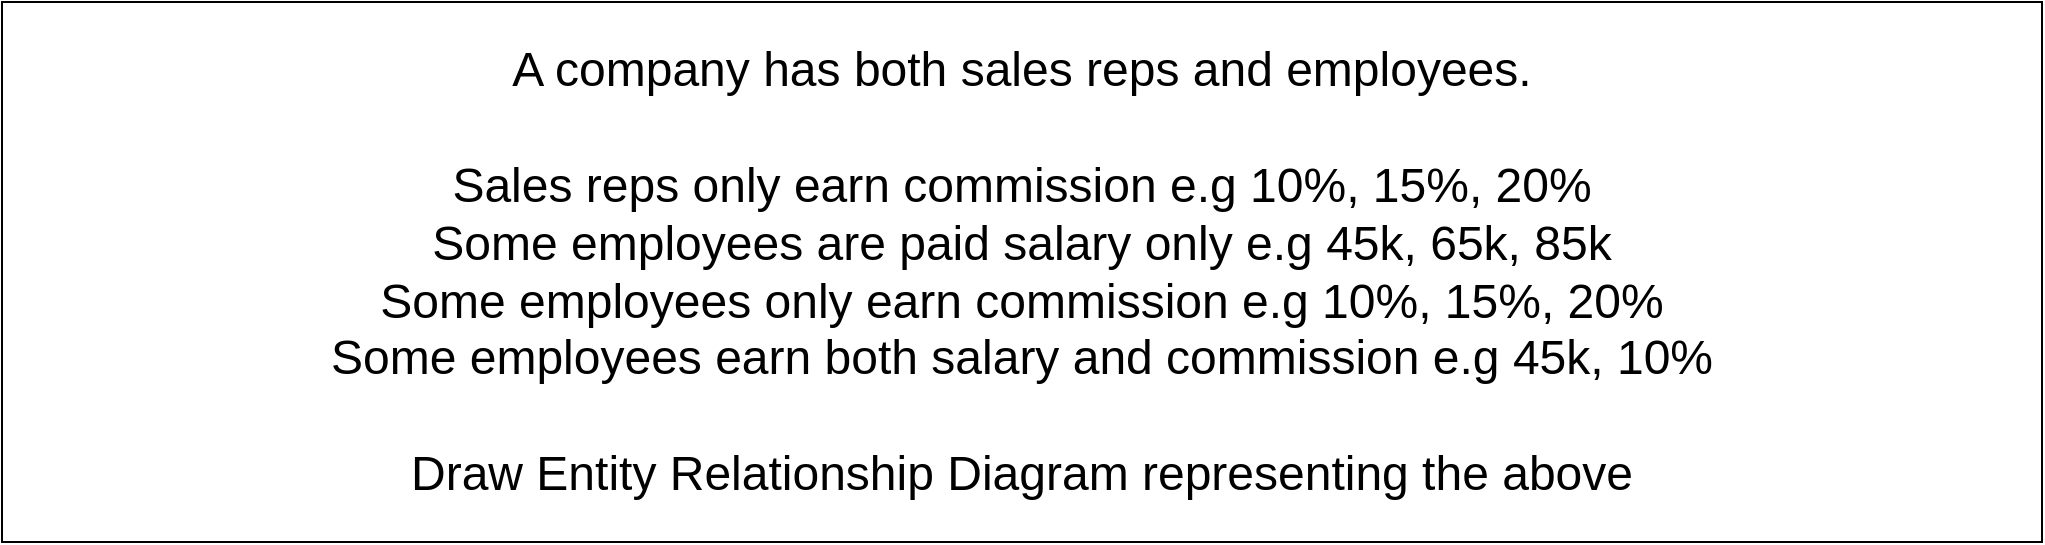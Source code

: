 <mxfile version="20.5.3" type="github" pages="6"><diagram id="xjtIwWUX5IZEIE3M2mkY" name="question"><mxGraphModel dx="1392" dy="732" grid="1" gridSize="10" guides="1" tooltips="1" connect="1" arrows="1" fold="1" page="1" pageScale="1" pageWidth="1169" pageHeight="827" math="0" shadow="0"><root><mxCell id="0"/><mxCell id="1" parent="0"/><mxCell id="KO3NsZFdhnBqwAnsordt-1" value="&lt;div&gt;A company has both sales reps and employees.&lt;br&gt;&lt;br&gt;&lt;/div&gt;&lt;div&gt;Sales reps only earn commission e.g 10%, 15%, 20%&lt;/div&gt;&lt;div&gt;Some employees are paid salary only e.g 45k, 65k, 85k&lt;/div&gt;&lt;div&gt;Some employees only earn commission e.g 10%, 15%, 20%&lt;/div&gt;&lt;div&gt;Some employees earn both salary and commission e.g 45k, 10%&lt;/div&gt;&lt;div&gt;&lt;br&gt;&lt;/div&gt;&lt;div&gt;Draw Entity Relationship Diagram representing the above&lt;/div&gt;" style="rounded=0;whiteSpace=wrap;html=1;fontSize=24;" vertex="1" parent="1"><mxGeometry x="240" y="40" width="1020" height="270" as="geometry"/></mxCell></root></mxGraphModel></diagram><diagram id="l71c40RPO-Ej82p_hXd_" name="entities"><mxGraphModel dx="1392" dy="732" grid="1" gridSize="10" guides="1" tooltips="1" connect="1" arrows="1" fold="1" page="1" pageScale="1" pageWidth="1169" pageHeight="827" math="0" shadow="0"><root><mxCell id="0"/><mxCell id="1" parent="0"/><mxCell id="0amlWlq6Wj_9SMv28Z9P-1" value="&lt;font style=&quot;font-size: 18px;&quot;&gt;&lt;b&gt;Sales Reps&lt;/b&gt;&lt;/font&gt;" style="rounded=0;whiteSpace=wrap;html=1;" vertex="1" parent="1"><mxGeometry x="280" y="390" width="120" height="60" as="geometry"/></mxCell><mxCell id="0amlWlq6Wj_9SMv28Z9P-2" value="&lt;font style=&quot;font-size: 18px;&quot;&gt;&lt;b&gt;Commissions&lt;/b&gt;&lt;/font&gt;" style="rounded=0;whiteSpace=wrap;html=1;" vertex="1" parent="1"><mxGeometry x="850" y="390" width="140" height="60" as="geometry"/></mxCell><mxCell id="RlyRg9qo_plMr7mBrdvf-1" value="&lt;font style=&quot;font-size: 18px;&quot;&gt;&lt;b&gt;Employees&lt;/b&gt;&lt;/font&gt;&lt;span style=&quot;color: rgba(0, 0, 0, 0); font-family: monospace; font-size: 0px; text-align: start;&quot;&gt;%3CmxGraphModel%3E%3Croot%3E%3CmxCell%20id%3D%220%22%2F%3E%3CmxCell%20id%3D%221%22%20parent%3D%220%22%2F%3E%3CmxCell%20id%3D%222%22%20value%3D%22%26lt%3Bfont%20style%3D%26quot%3Bfont-size%3A%2018px%3B%26quot%3B%26gt%3B%26lt%3Bb%26gt%3BSales%20Reps%26lt%3B%2Fb%26gt%3B%26lt%3B%2Ffont%26gt%3B%22%20style%3D%22rounded%3D0%3BwhiteSpace%3Dwrap%3Bhtml%3D1%3B%22%20vertex%3D%221%22%20parent%3D%221%22%3E%3CmxGeometry%20x%3D%22100%22%20y%3D%22230%22%20width%3D%22120%22%20height%3D%2260%22%20as%3D%22geometry%22%2F%3E%3C%2FmxCell%3E%3C%2Froot%3E%3C%2FmxGraphModel%3E&lt;/span&gt;" style="rounded=0;whiteSpace=wrap;html=1;" vertex="1" parent="1"><mxGeometry x="285" y="634" width="120" height="60" as="geometry"/></mxCell><mxCell id="RlyRg9qo_plMr7mBrdvf-2" value="&lt;span style=&quot;font-size: 18px;&quot;&gt;&lt;b&gt;Salaries&lt;/b&gt;&lt;/span&gt;" style="rounded=0;whiteSpace=wrap;html=1;" vertex="1" parent="1"><mxGeometry x="870" y="630" width="120" height="60" as="geometry"/></mxCell><mxCell id="4IOdhjnxL1kSOnBtJ2tC-1" value="&lt;font style=&quot;font-size: 18px;&quot;&gt;&lt;b&gt;Reps&lt;br&gt;Commissions&lt;br&gt;&lt;/b&gt;&lt;/font&gt;" style="rounded=0;whiteSpace=wrap;html=1;" vertex="1" parent="1"><mxGeometry x="565" y="390" width="140" height="60" as="geometry"/></mxCell><mxCell id="LymW3Sim6reev6sv4iuK-1" value="&lt;font style=&quot;font-size: 18px;&quot;&gt;&lt;b&gt;Employee&lt;br&gt;Salary&lt;br&gt;&lt;/b&gt;&lt;/font&gt;" style="rounded=0;whiteSpace=wrap;html=1;" vertex="1" parent="1"><mxGeometry x="565" y="690" width="140" height="60" as="geometry"/></mxCell><mxCell id="LymW3Sim6reev6sv4iuK-2" value="&lt;font style=&quot;font-size: 18px;&quot;&gt;&lt;b&gt;Employee&lt;br&gt;Commissions&lt;br&gt;&lt;/b&gt;&lt;/font&gt;" style="rounded=0;whiteSpace=wrap;html=1;" vertex="1" parent="1"><mxGeometry x="575" y="570" width="140" height="60" as="geometry"/></mxCell><mxCell id="hYjLPwEvtUoM6Ya6-u-S-1" value="&lt;div&gt;A company has both sales reps and employees.&lt;br&gt;&lt;br&gt;&lt;/div&gt;&lt;div&gt;Sales reps only earn commission e.g 10%, 15%, 20%&lt;/div&gt;&lt;div&gt;Some employees are paid salary only e.g 45k, 65k, 85k&lt;/div&gt;&lt;div&gt;Some employees only earn commission e.g 10%, 15%, 20%&lt;/div&gt;&lt;div&gt;Some employees earn both salary and commission e.g 45k, 10%&lt;/div&gt;&lt;div&gt;&lt;br&gt;&lt;/div&gt;&lt;div&gt;Draw Entity Relationship Diagram representing the above&lt;/div&gt;" style="rounded=0;whiteSpace=wrap;html=1;fontSize=24;" vertex="1" parent="1"><mxGeometry x="240" y="40" width="1020" height="270" as="geometry"/></mxCell></root></mxGraphModel></diagram><diagram id="R7SFHZMSVrvXAM6n-ujT" name="sales rep / commission"><mxGraphModel dx="1392" dy="732" grid="1" gridSize="10" guides="1" tooltips="1" connect="1" arrows="1" fold="1" page="1" pageScale="1" pageWidth="1169" pageHeight="827" math="0" shadow="0"><root><mxCell id="0"/><mxCell id="1" parent="0"/><mxCell id="74UVD8ZyP9pf8qElS8LL-1" value="Sales Reps" style="shape=table;startSize=30;container=1;collapsible=1;childLayout=tableLayout;fixedRows=1;rowLines=0;fontStyle=1;align=center;resizeLast=1;" vertex="1" parent="1"><mxGeometry x="340" y="430" width="180" height="150" as="geometry"/></mxCell><mxCell id="74UVD8ZyP9pf8qElS8LL-2" value="" style="shape=tableRow;horizontal=0;startSize=0;swimlaneHead=0;swimlaneBody=0;fillColor=none;collapsible=0;dropTarget=0;points=[[0,0.5],[1,0.5]];portConstraint=eastwest;top=0;left=0;right=0;bottom=1;" vertex="1" parent="74UVD8ZyP9pf8qElS8LL-1"><mxGeometry y="30" width="180" height="30" as="geometry"/></mxCell><mxCell id="74UVD8ZyP9pf8qElS8LL-3" value="PK" style="shape=partialRectangle;connectable=0;fillColor=none;top=0;left=0;bottom=0;right=0;fontStyle=1;overflow=hidden;" vertex="1" parent="74UVD8ZyP9pf8qElS8LL-2"><mxGeometry width="30" height="30" as="geometry"><mxRectangle width="30" height="30" as="alternateBounds"/></mxGeometry></mxCell><mxCell id="74UVD8ZyP9pf8qElS8LL-4" value="salesRepId" style="shape=partialRectangle;connectable=0;fillColor=none;top=0;left=0;bottom=0;right=0;align=left;spacingLeft=6;fontStyle=5;overflow=hidden;" vertex="1" parent="74UVD8ZyP9pf8qElS8LL-2"><mxGeometry x="30" width="150" height="30" as="geometry"><mxRectangle width="150" height="30" as="alternateBounds"/></mxGeometry></mxCell><mxCell id="74UVD8ZyP9pf8qElS8LL-5" value="" style="shape=tableRow;horizontal=0;startSize=0;swimlaneHead=0;swimlaneBody=0;fillColor=none;collapsible=0;dropTarget=0;points=[[0,0.5],[1,0.5]];portConstraint=eastwest;top=0;left=0;right=0;bottom=0;" vertex="1" parent="74UVD8ZyP9pf8qElS8LL-1"><mxGeometry y="60" width="180" height="30" as="geometry"/></mxCell><mxCell id="74UVD8ZyP9pf8qElS8LL-6" value="" style="shape=partialRectangle;connectable=0;fillColor=none;top=0;left=0;bottom=0;right=0;editable=1;overflow=hidden;" vertex="1" parent="74UVD8ZyP9pf8qElS8LL-5"><mxGeometry width="30" height="30" as="geometry"><mxRectangle width="30" height="30" as="alternateBounds"/></mxGeometry></mxCell><mxCell id="74UVD8ZyP9pf8qElS8LL-7" value="name" style="shape=partialRectangle;connectable=0;fillColor=none;top=0;left=0;bottom=0;right=0;align=left;spacingLeft=6;overflow=hidden;" vertex="1" parent="74UVD8ZyP9pf8qElS8LL-5"><mxGeometry x="30" width="150" height="30" as="geometry"><mxRectangle width="150" height="30" as="alternateBounds"/></mxGeometry></mxCell><mxCell id="74UVD8ZyP9pf8qElS8LL-8" value="" style="shape=tableRow;horizontal=0;startSize=0;swimlaneHead=0;swimlaneBody=0;fillColor=none;collapsible=0;dropTarget=0;points=[[0,0.5],[1,0.5]];portConstraint=eastwest;top=0;left=0;right=0;bottom=0;" vertex="1" parent="74UVD8ZyP9pf8qElS8LL-1"><mxGeometry y="90" width="180" height="30" as="geometry"/></mxCell><mxCell id="74UVD8ZyP9pf8qElS8LL-9" value="" style="shape=partialRectangle;connectable=0;fillColor=none;top=0;left=0;bottom=0;right=0;editable=1;overflow=hidden;" vertex="1" parent="74UVD8ZyP9pf8qElS8LL-8"><mxGeometry width="30" height="30" as="geometry"><mxRectangle width="30" height="30" as="alternateBounds"/></mxGeometry></mxCell><mxCell id="74UVD8ZyP9pf8qElS8LL-10" value="email" style="shape=partialRectangle;connectable=0;fillColor=none;top=0;left=0;bottom=0;right=0;align=left;spacingLeft=6;overflow=hidden;" vertex="1" parent="74UVD8ZyP9pf8qElS8LL-8"><mxGeometry x="30" width="150" height="30" as="geometry"><mxRectangle width="150" height="30" as="alternateBounds"/></mxGeometry></mxCell><mxCell id="74UVD8ZyP9pf8qElS8LL-11" value="" style="shape=tableRow;horizontal=0;startSize=0;swimlaneHead=0;swimlaneBody=0;fillColor=none;collapsible=0;dropTarget=0;points=[[0,0.5],[1,0.5]];portConstraint=eastwest;top=0;left=0;right=0;bottom=0;" vertex="1" parent="74UVD8ZyP9pf8qElS8LL-1"><mxGeometry y="120" width="180" height="30" as="geometry"/></mxCell><mxCell id="74UVD8ZyP9pf8qElS8LL-12" value="" style="shape=partialRectangle;connectable=0;fillColor=none;top=0;left=0;bottom=0;right=0;editable=1;overflow=hidden;" vertex="1" parent="74UVD8ZyP9pf8qElS8LL-11"><mxGeometry width="30" height="30" as="geometry"><mxRectangle width="30" height="30" as="alternateBounds"/></mxGeometry></mxCell><mxCell id="74UVD8ZyP9pf8qElS8LL-13" value="phone" style="shape=partialRectangle;connectable=0;fillColor=none;top=0;left=0;bottom=0;right=0;align=left;spacingLeft=6;overflow=hidden;" vertex="1" parent="74UVD8ZyP9pf8qElS8LL-11"><mxGeometry x="30" width="150" height="30" as="geometry"><mxRectangle width="150" height="30" as="alternateBounds"/></mxGeometry></mxCell><mxCell id="74UVD8ZyP9pf8qElS8LL-30" value="Commission" style="shape=table;startSize=30;container=1;collapsible=1;childLayout=tableLayout;fixedRows=1;rowLines=0;fontStyle=1;align=center;resizeLast=1;" vertex="1" parent="1"><mxGeometry x="950" y="430" width="180" height="150" as="geometry"/></mxCell><mxCell id="74UVD8ZyP9pf8qElS8LL-31" value="" style="shape=tableRow;horizontal=0;startSize=0;swimlaneHead=0;swimlaneBody=0;fillColor=none;collapsible=0;dropTarget=0;points=[[0,0.5],[1,0.5]];portConstraint=eastwest;top=0;left=0;right=0;bottom=1;" vertex="1" parent="74UVD8ZyP9pf8qElS8LL-30"><mxGeometry y="30" width="180" height="30" as="geometry"/></mxCell><mxCell id="74UVD8ZyP9pf8qElS8LL-32" value="PK" style="shape=partialRectangle;connectable=0;fillColor=none;top=0;left=0;bottom=0;right=0;fontStyle=1;overflow=hidden;" vertex="1" parent="74UVD8ZyP9pf8qElS8LL-31"><mxGeometry width="30" height="30" as="geometry"><mxRectangle width="30" height="30" as="alternateBounds"/></mxGeometry></mxCell><mxCell id="74UVD8ZyP9pf8qElS8LL-33" value="commissionId" style="shape=partialRectangle;connectable=0;fillColor=none;top=0;left=0;bottom=0;right=0;align=left;spacingLeft=6;fontStyle=5;overflow=hidden;" vertex="1" parent="74UVD8ZyP9pf8qElS8LL-31"><mxGeometry x="30" width="150" height="30" as="geometry"><mxRectangle width="150" height="30" as="alternateBounds"/></mxGeometry></mxCell><mxCell id="74UVD8ZyP9pf8qElS8LL-34" value="" style="shape=tableRow;horizontal=0;startSize=0;swimlaneHead=0;swimlaneBody=0;fillColor=none;collapsible=0;dropTarget=0;points=[[0,0.5],[1,0.5]];portConstraint=eastwest;top=0;left=0;right=0;bottom=0;" vertex="1" parent="74UVD8ZyP9pf8qElS8LL-30"><mxGeometry y="60" width="180" height="30" as="geometry"/></mxCell><mxCell id="74UVD8ZyP9pf8qElS8LL-35" value="" style="shape=partialRectangle;connectable=0;fillColor=none;top=0;left=0;bottom=0;right=0;editable=1;overflow=hidden;" vertex="1" parent="74UVD8ZyP9pf8qElS8LL-34"><mxGeometry width="30" height="30" as="geometry"><mxRectangle width="30" height="30" as="alternateBounds"/></mxGeometry></mxCell><mxCell id="74UVD8ZyP9pf8qElS8LL-36" value="percentage" style="shape=partialRectangle;connectable=0;fillColor=none;top=0;left=0;bottom=0;right=0;align=left;spacingLeft=6;overflow=hidden;" vertex="1" parent="74UVD8ZyP9pf8qElS8LL-34"><mxGeometry x="30" width="150" height="30" as="geometry"><mxRectangle width="150" height="30" as="alternateBounds"/></mxGeometry></mxCell><mxCell id="74UVD8ZyP9pf8qElS8LL-37" value="" style="shape=tableRow;horizontal=0;startSize=0;swimlaneHead=0;swimlaneBody=0;fillColor=none;collapsible=0;dropTarget=0;points=[[0,0.5],[1,0.5]];portConstraint=eastwest;top=0;left=0;right=0;bottom=0;" vertex="1" parent="74UVD8ZyP9pf8qElS8LL-30"><mxGeometry y="90" width="180" height="30" as="geometry"/></mxCell><mxCell id="74UVD8ZyP9pf8qElS8LL-38" value="" style="shape=partialRectangle;connectable=0;fillColor=none;top=0;left=0;bottom=0;right=0;editable=1;overflow=hidden;" vertex="1" parent="74UVD8ZyP9pf8qElS8LL-37"><mxGeometry width="30" height="30" as="geometry"><mxRectangle width="30" height="30" as="alternateBounds"/></mxGeometry></mxCell><mxCell id="74UVD8ZyP9pf8qElS8LL-39" value="" style="shape=partialRectangle;connectable=0;fillColor=none;top=0;left=0;bottom=0;right=0;align=left;spacingLeft=6;overflow=hidden;" vertex="1" parent="74UVD8ZyP9pf8qElS8LL-37"><mxGeometry x="30" width="150" height="30" as="geometry"><mxRectangle width="150" height="30" as="alternateBounds"/></mxGeometry></mxCell><mxCell id="74UVD8ZyP9pf8qElS8LL-40" value="" style="shape=tableRow;horizontal=0;startSize=0;swimlaneHead=0;swimlaneBody=0;fillColor=none;collapsible=0;dropTarget=0;points=[[0,0.5],[1,0.5]];portConstraint=eastwest;top=0;left=0;right=0;bottom=0;" vertex="1" parent="74UVD8ZyP9pf8qElS8LL-30"><mxGeometry y="120" width="180" height="30" as="geometry"/></mxCell><mxCell id="74UVD8ZyP9pf8qElS8LL-41" value="" style="shape=partialRectangle;connectable=0;fillColor=none;top=0;left=0;bottom=0;right=0;editable=1;overflow=hidden;" vertex="1" parent="74UVD8ZyP9pf8qElS8LL-40"><mxGeometry width="30" height="30" as="geometry"><mxRectangle width="30" height="30" as="alternateBounds"/></mxGeometry></mxCell><mxCell id="74UVD8ZyP9pf8qElS8LL-42" value="" style="shape=partialRectangle;connectable=0;fillColor=none;top=0;left=0;bottom=0;right=0;align=left;spacingLeft=6;overflow=hidden;" vertex="1" parent="74UVD8ZyP9pf8qElS8LL-40"><mxGeometry x="30" width="150" height="30" as="geometry"><mxRectangle width="150" height="30" as="alternateBounds"/></mxGeometry></mxCell><mxCell id="74UVD8ZyP9pf8qElS8LL-56" value="Reps Commissions" style="shape=table;startSize=30;container=1;collapsible=1;childLayout=tableLayout;fixedRows=1;rowLines=0;fontStyle=1;align=center;resizeLast=1;" vertex="1" parent="1"><mxGeometry x="640" y="430" width="180" height="150" as="geometry"/></mxCell><mxCell id="74UVD8ZyP9pf8qElS8LL-57" value="" style="shape=tableRow;horizontal=0;startSize=0;swimlaneHead=0;swimlaneBody=0;fillColor=none;collapsible=0;dropTarget=0;points=[[0,0.5],[1,0.5]];portConstraint=eastwest;top=0;left=0;right=0;bottom=1;" vertex="1" parent="74UVD8ZyP9pf8qElS8LL-56"><mxGeometry y="30" width="180" height="30" as="geometry"/></mxCell><mxCell id="74UVD8ZyP9pf8qElS8LL-58" value="PK" style="shape=partialRectangle;connectable=0;fillColor=none;top=0;left=0;bottom=0;right=0;fontStyle=1;overflow=hidden;" vertex="1" parent="74UVD8ZyP9pf8qElS8LL-57"><mxGeometry width="30" height="30" as="geometry"><mxRectangle width="30" height="30" as="alternateBounds"/></mxGeometry></mxCell><mxCell id="74UVD8ZyP9pf8qElS8LL-59" value="repCommissionId" style="shape=partialRectangle;connectable=0;fillColor=none;top=0;left=0;bottom=0;right=0;align=left;spacingLeft=6;fontStyle=5;overflow=hidden;" vertex="1" parent="74UVD8ZyP9pf8qElS8LL-57"><mxGeometry x="30" width="150" height="30" as="geometry"><mxRectangle width="150" height="30" as="alternateBounds"/></mxGeometry></mxCell><mxCell id="74UVD8ZyP9pf8qElS8LL-60" value="" style="shape=tableRow;horizontal=0;startSize=0;swimlaneHead=0;swimlaneBody=0;fillColor=none;collapsible=0;dropTarget=0;points=[[0,0.5],[1,0.5]];portConstraint=eastwest;top=0;left=0;right=0;bottom=0;" vertex="1" parent="74UVD8ZyP9pf8qElS8LL-56"><mxGeometry y="60" width="180" height="30" as="geometry"/></mxCell><mxCell id="74UVD8ZyP9pf8qElS8LL-61" value="" style="shape=partialRectangle;connectable=0;fillColor=none;top=0;left=0;bottom=0;right=0;editable=1;overflow=hidden;" vertex="1" parent="74UVD8ZyP9pf8qElS8LL-60"><mxGeometry width="30" height="30" as="geometry"><mxRectangle width="30" height="30" as="alternateBounds"/></mxGeometry></mxCell><mxCell id="74UVD8ZyP9pf8qElS8LL-62" value="salesRepId" style="shape=partialRectangle;connectable=0;fillColor=none;top=0;left=0;bottom=0;right=0;align=left;spacingLeft=6;overflow=hidden;" vertex="1" parent="74UVD8ZyP9pf8qElS8LL-60"><mxGeometry x="30" width="150" height="30" as="geometry"><mxRectangle width="150" height="30" as="alternateBounds"/></mxGeometry></mxCell><mxCell id="74UVD8ZyP9pf8qElS8LL-63" value="" style="shape=tableRow;horizontal=0;startSize=0;swimlaneHead=0;swimlaneBody=0;fillColor=none;collapsible=0;dropTarget=0;points=[[0,0.5],[1,0.5]];portConstraint=eastwest;top=0;left=0;right=0;bottom=0;" vertex="1" parent="74UVD8ZyP9pf8qElS8LL-56"><mxGeometry y="90" width="180" height="30" as="geometry"/></mxCell><mxCell id="74UVD8ZyP9pf8qElS8LL-64" value="" style="shape=partialRectangle;connectable=0;fillColor=none;top=0;left=0;bottom=0;right=0;editable=1;overflow=hidden;" vertex="1" parent="74UVD8ZyP9pf8qElS8LL-63"><mxGeometry width="30" height="30" as="geometry"><mxRectangle width="30" height="30" as="alternateBounds"/></mxGeometry></mxCell><mxCell id="74UVD8ZyP9pf8qElS8LL-65" value="commissionId" style="shape=partialRectangle;connectable=0;fillColor=none;top=0;left=0;bottom=0;right=0;align=left;spacingLeft=6;overflow=hidden;" vertex="1" parent="74UVD8ZyP9pf8qElS8LL-63"><mxGeometry x="30" width="150" height="30" as="geometry"><mxRectangle width="150" height="30" as="alternateBounds"/></mxGeometry></mxCell><mxCell id="74UVD8ZyP9pf8qElS8LL-66" value="" style="shape=tableRow;horizontal=0;startSize=0;swimlaneHead=0;swimlaneBody=0;fillColor=none;collapsible=0;dropTarget=0;points=[[0,0.5],[1,0.5]];portConstraint=eastwest;top=0;left=0;right=0;bottom=0;" vertex="1" parent="74UVD8ZyP9pf8qElS8LL-56"><mxGeometry y="120" width="180" height="30" as="geometry"/></mxCell><mxCell id="74UVD8ZyP9pf8qElS8LL-67" value="" style="shape=partialRectangle;connectable=0;fillColor=none;top=0;left=0;bottom=0;right=0;editable=1;overflow=hidden;" vertex="1" parent="74UVD8ZyP9pf8qElS8LL-66"><mxGeometry width="30" height="30" as="geometry"><mxRectangle width="30" height="30" as="alternateBounds"/></mxGeometry></mxCell><mxCell id="74UVD8ZyP9pf8qElS8LL-68" value="" style="shape=partialRectangle;connectable=0;fillColor=none;top=0;left=0;bottom=0;right=0;align=left;spacingLeft=6;overflow=hidden;" vertex="1" parent="74UVD8ZyP9pf8qElS8LL-66"><mxGeometry x="30" width="150" height="30" as="geometry"><mxRectangle width="150" height="30" as="alternateBounds"/></mxGeometry></mxCell><mxCell id="74UVD8ZyP9pf8qElS8LL-95" value="" style="edgeStyle=entityRelationEdgeStyle;fontSize=12;html=1;endArrow=ERoneToMany;rounded=0;exitX=1;exitY=0.5;exitDx=0;exitDy=0;entryX=0;entryY=0.5;entryDx=0;entryDy=0;" edge="1" parent="1" source="74UVD8ZyP9pf8qElS8LL-2" target="74UVD8ZyP9pf8qElS8LL-60"><mxGeometry width="100" height="100" relative="1" as="geometry"><mxPoint x="560" y="540" as="sourcePoint"/><mxPoint x="660" y="440" as="targetPoint"/></mxGeometry></mxCell><mxCell id="74UVD8ZyP9pf8qElS8LL-96" value="" style="edgeStyle=entityRelationEdgeStyle;fontSize=12;html=1;endArrow=ERoneToMany;rounded=0;exitX=0;exitY=0.5;exitDx=0;exitDy=0;entryX=1;entryY=0.5;entryDx=0;entryDy=0;" edge="1" parent="1" source="74UVD8ZyP9pf8qElS8LL-31" target="74UVD8ZyP9pf8qElS8LL-63"><mxGeometry width="100" height="100" relative="1" as="geometry"><mxPoint x="830" y="530" as="sourcePoint"/><mxPoint x="950" y="560" as="targetPoint"/></mxGeometry></mxCell><mxCell id="if5rXzlW-NspVltwtbHw-1" value="&lt;div&gt;A company has both sales reps and employees.&lt;br&gt;&lt;br&gt;&lt;/div&gt;&lt;div&gt;Sales reps only earn commission e.g 10%, 15%, 20%&lt;/div&gt;&lt;div&gt;Some employees are paid salary only e.g 45k, 65k, 85k&lt;/div&gt;&lt;div&gt;Some employees only earn commission e.g 10%, 15%, 20%&lt;/div&gt;&lt;div&gt;Some employees earn both salary and commission e.g 45k, 10%&lt;/div&gt;&lt;div&gt;&lt;br&gt;&lt;/div&gt;&lt;div&gt;Draw Entity Relationship Diagram representing the above&lt;/div&gt;" style="rounded=0;whiteSpace=wrap;html=1;fontSize=24;" vertex="1" parent="1"><mxGeometry x="240" y="40" width="1020" height="270" as="geometry"/></mxCell></root></mxGraphModel></diagram><diagram id="K8c67ZwP4M8DvOifrKqx" name="employee commission"><mxGraphModel dx="1392" dy="732" grid="1" gridSize="10" guides="1" tooltips="1" connect="1" arrows="1" fold="1" page="1" pageScale="1" pageWidth="1169" pageHeight="827" math="0" shadow="0"><root><mxCell id="0"/><mxCell id="1" parent="0"/><mxCell id="jh_SAWI4ckKTQfpMZyFp-1" value="Sales Reps" style="shape=table;startSize=30;container=1;collapsible=1;childLayout=tableLayout;fixedRows=1;rowLines=0;fontStyle=1;align=center;resizeLast=1;" vertex="1" parent="1"><mxGeometry x="379" y="380" width="180" height="150" as="geometry"/></mxCell><mxCell id="jh_SAWI4ckKTQfpMZyFp-2" value="" style="shape=tableRow;horizontal=0;startSize=0;swimlaneHead=0;swimlaneBody=0;fillColor=none;collapsible=0;dropTarget=0;points=[[0,0.5],[1,0.5]];portConstraint=eastwest;top=0;left=0;right=0;bottom=1;" vertex="1" parent="jh_SAWI4ckKTQfpMZyFp-1"><mxGeometry y="30" width="180" height="30" as="geometry"/></mxCell><mxCell id="jh_SAWI4ckKTQfpMZyFp-3" value="PK" style="shape=partialRectangle;connectable=0;fillColor=none;top=0;left=0;bottom=0;right=0;fontStyle=1;overflow=hidden;" vertex="1" parent="jh_SAWI4ckKTQfpMZyFp-2"><mxGeometry width="30" height="30" as="geometry"><mxRectangle width="30" height="30" as="alternateBounds"/></mxGeometry></mxCell><mxCell id="jh_SAWI4ckKTQfpMZyFp-4" value="salesRepId" style="shape=partialRectangle;connectable=0;fillColor=none;top=0;left=0;bottom=0;right=0;align=left;spacingLeft=6;fontStyle=5;overflow=hidden;" vertex="1" parent="jh_SAWI4ckKTQfpMZyFp-2"><mxGeometry x="30" width="150" height="30" as="geometry"><mxRectangle width="150" height="30" as="alternateBounds"/></mxGeometry></mxCell><mxCell id="jh_SAWI4ckKTQfpMZyFp-5" value="" style="shape=tableRow;horizontal=0;startSize=0;swimlaneHead=0;swimlaneBody=0;fillColor=none;collapsible=0;dropTarget=0;points=[[0,0.5],[1,0.5]];portConstraint=eastwest;top=0;left=0;right=0;bottom=0;" vertex="1" parent="jh_SAWI4ckKTQfpMZyFp-1"><mxGeometry y="60" width="180" height="30" as="geometry"/></mxCell><mxCell id="jh_SAWI4ckKTQfpMZyFp-6" value="" style="shape=partialRectangle;connectable=0;fillColor=none;top=0;left=0;bottom=0;right=0;editable=1;overflow=hidden;" vertex="1" parent="jh_SAWI4ckKTQfpMZyFp-5"><mxGeometry width="30" height="30" as="geometry"><mxRectangle width="30" height="30" as="alternateBounds"/></mxGeometry></mxCell><mxCell id="jh_SAWI4ckKTQfpMZyFp-7" value="name" style="shape=partialRectangle;connectable=0;fillColor=none;top=0;left=0;bottom=0;right=0;align=left;spacingLeft=6;overflow=hidden;" vertex="1" parent="jh_SAWI4ckKTQfpMZyFp-5"><mxGeometry x="30" width="150" height="30" as="geometry"><mxRectangle width="150" height="30" as="alternateBounds"/></mxGeometry></mxCell><mxCell id="jh_SAWI4ckKTQfpMZyFp-8" value="" style="shape=tableRow;horizontal=0;startSize=0;swimlaneHead=0;swimlaneBody=0;fillColor=none;collapsible=0;dropTarget=0;points=[[0,0.5],[1,0.5]];portConstraint=eastwest;top=0;left=0;right=0;bottom=0;" vertex="1" parent="jh_SAWI4ckKTQfpMZyFp-1"><mxGeometry y="90" width="180" height="30" as="geometry"/></mxCell><mxCell id="jh_SAWI4ckKTQfpMZyFp-9" value="" style="shape=partialRectangle;connectable=0;fillColor=none;top=0;left=0;bottom=0;right=0;editable=1;overflow=hidden;" vertex="1" parent="jh_SAWI4ckKTQfpMZyFp-8"><mxGeometry width="30" height="30" as="geometry"><mxRectangle width="30" height="30" as="alternateBounds"/></mxGeometry></mxCell><mxCell id="jh_SAWI4ckKTQfpMZyFp-10" value="email" style="shape=partialRectangle;connectable=0;fillColor=none;top=0;left=0;bottom=0;right=0;align=left;spacingLeft=6;overflow=hidden;" vertex="1" parent="jh_SAWI4ckKTQfpMZyFp-8"><mxGeometry x="30" width="150" height="30" as="geometry"><mxRectangle width="150" height="30" as="alternateBounds"/></mxGeometry></mxCell><mxCell id="jh_SAWI4ckKTQfpMZyFp-11" value="" style="shape=tableRow;horizontal=0;startSize=0;swimlaneHead=0;swimlaneBody=0;fillColor=none;collapsible=0;dropTarget=0;points=[[0,0.5],[1,0.5]];portConstraint=eastwest;top=0;left=0;right=0;bottom=0;" vertex="1" parent="jh_SAWI4ckKTQfpMZyFp-1"><mxGeometry y="120" width="180" height="30" as="geometry"/></mxCell><mxCell id="jh_SAWI4ckKTQfpMZyFp-12" value="" style="shape=partialRectangle;connectable=0;fillColor=none;top=0;left=0;bottom=0;right=0;editable=1;overflow=hidden;" vertex="1" parent="jh_SAWI4ckKTQfpMZyFp-11"><mxGeometry width="30" height="30" as="geometry"><mxRectangle width="30" height="30" as="alternateBounds"/></mxGeometry></mxCell><mxCell id="jh_SAWI4ckKTQfpMZyFp-13" value="phone" style="shape=partialRectangle;connectable=0;fillColor=none;top=0;left=0;bottom=0;right=0;align=left;spacingLeft=6;overflow=hidden;" vertex="1" parent="jh_SAWI4ckKTQfpMZyFp-11"><mxGeometry x="30" width="150" height="30" as="geometry"><mxRectangle width="150" height="30" as="alternateBounds"/></mxGeometry></mxCell><mxCell id="jh_SAWI4ckKTQfpMZyFp-14" value="Employee" style="shape=table;startSize=30;container=1;collapsible=1;childLayout=tableLayout;fixedRows=1;rowLines=0;fontStyle=1;align=center;resizeLast=1;" vertex="1" parent="1"><mxGeometry x="359" y="690" width="180" height="250" as="geometry"/></mxCell><mxCell id="jh_SAWI4ckKTQfpMZyFp-15" value="" style="shape=tableRow;horizontal=0;startSize=0;swimlaneHead=0;swimlaneBody=0;fillColor=none;collapsible=0;dropTarget=0;points=[[0,0.5],[1,0.5]];portConstraint=eastwest;top=0;left=0;right=0;bottom=1;" vertex="1" parent="jh_SAWI4ckKTQfpMZyFp-14"><mxGeometry y="30" width="180" height="30" as="geometry"/></mxCell><mxCell id="jh_SAWI4ckKTQfpMZyFp-16" value="PK" style="shape=partialRectangle;connectable=0;fillColor=none;top=0;left=0;bottom=0;right=0;fontStyle=1;overflow=hidden;" vertex="1" parent="jh_SAWI4ckKTQfpMZyFp-15"><mxGeometry width="30" height="30" as="geometry"><mxRectangle width="30" height="30" as="alternateBounds"/></mxGeometry></mxCell><mxCell id="jh_SAWI4ckKTQfpMZyFp-17" value="employeeId" style="shape=partialRectangle;connectable=0;fillColor=none;top=0;left=0;bottom=0;right=0;align=left;spacingLeft=6;fontStyle=5;overflow=hidden;" vertex="1" parent="jh_SAWI4ckKTQfpMZyFp-15"><mxGeometry x="30" width="150" height="30" as="geometry"><mxRectangle width="150" height="30" as="alternateBounds"/></mxGeometry></mxCell><mxCell id="jh_SAWI4ckKTQfpMZyFp-18" value="" style="shape=tableRow;horizontal=0;startSize=0;swimlaneHead=0;swimlaneBody=0;fillColor=none;collapsible=0;dropTarget=0;points=[[0,0.5],[1,0.5]];portConstraint=eastwest;top=0;left=0;right=0;bottom=0;" vertex="1" parent="jh_SAWI4ckKTQfpMZyFp-14"><mxGeometry y="60" width="180" height="30" as="geometry"/></mxCell><mxCell id="jh_SAWI4ckKTQfpMZyFp-19" value="" style="shape=partialRectangle;connectable=0;fillColor=none;top=0;left=0;bottom=0;right=0;editable=1;overflow=hidden;" vertex="1" parent="jh_SAWI4ckKTQfpMZyFp-18"><mxGeometry width="30" height="30" as="geometry"><mxRectangle width="30" height="30" as="alternateBounds"/></mxGeometry></mxCell><mxCell id="jh_SAWI4ckKTQfpMZyFp-20" value="name" style="shape=partialRectangle;connectable=0;fillColor=none;top=0;left=0;bottom=0;right=0;align=left;spacingLeft=6;overflow=hidden;" vertex="1" parent="jh_SAWI4ckKTQfpMZyFp-18"><mxGeometry x="30" width="150" height="30" as="geometry"><mxRectangle width="150" height="30" as="alternateBounds"/></mxGeometry></mxCell><mxCell id="jh_SAWI4ckKTQfpMZyFp-21" value="" style="shape=tableRow;horizontal=0;startSize=0;swimlaneHead=0;swimlaneBody=0;fillColor=none;collapsible=0;dropTarget=0;points=[[0,0.5],[1,0.5]];portConstraint=eastwest;top=0;left=0;right=0;bottom=0;" vertex="1" parent="jh_SAWI4ckKTQfpMZyFp-14"><mxGeometry y="90" width="180" height="30" as="geometry"/></mxCell><mxCell id="jh_SAWI4ckKTQfpMZyFp-22" value="" style="shape=partialRectangle;connectable=0;fillColor=none;top=0;left=0;bottom=0;right=0;editable=1;overflow=hidden;" vertex="1" parent="jh_SAWI4ckKTQfpMZyFp-21"><mxGeometry width="30" height="30" as="geometry"><mxRectangle width="30" height="30" as="alternateBounds"/></mxGeometry></mxCell><mxCell id="jh_SAWI4ckKTQfpMZyFp-23" value="email" style="shape=partialRectangle;connectable=0;fillColor=none;top=0;left=0;bottom=0;right=0;align=left;spacingLeft=6;overflow=hidden;" vertex="1" parent="jh_SAWI4ckKTQfpMZyFp-21"><mxGeometry x="30" width="150" height="30" as="geometry"><mxRectangle width="150" height="30" as="alternateBounds"/></mxGeometry></mxCell><mxCell id="jh_SAWI4ckKTQfpMZyFp-24" value="" style="shape=tableRow;horizontal=0;startSize=0;swimlaneHead=0;swimlaneBody=0;fillColor=none;collapsible=0;dropTarget=0;points=[[0,0.5],[1,0.5]];portConstraint=eastwest;top=0;left=0;right=0;bottom=0;" vertex="1" parent="jh_SAWI4ckKTQfpMZyFp-14"><mxGeometry y="120" width="180" height="30" as="geometry"/></mxCell><mxCell id="jh_SAWI4ckKTQfpMZyFp-25" value="" style="shape=partialRectangle;connectable=0;fillColor=none;top=0;left=0;bottom=0;right=0;editable=1;overflow=hidden;" vertex="1" parent="jh_SAWI4ckKTQfpMZyFp-24"><mxGeometry width="30" height="30" as="geometry"><mxRectangle width="30" height="30" as="alternateBounds"/></mxGeometry></mxCell><mxCell id="jh_SAWI4ckKTQfpMZyFp-26" value="phone" style="shape=partialRectangle;connectable=0;fillColor=none;top=0;left=0;bottom=0;right=0;align=left;spacingLeft=6;overflow=hidden;" vertex="1" parent="jh_SAWI4ckKTQfpMZyFp-24"><mxGeometry x="30" width="150" height="30" as="geometry"><mxRectangle width="150" height="30" as="alternateBounds"/></mxGeometry></mxCell><mxCell id="jh_SAWI4ckKTQfpMZyFp-27" style="shape=tableRow;horizontal=0;startSize=0;swimlaneHead=0;swimlaneBody=0;fillColor=none;collapsible=0;dropTarget=0;points=[[0,0.5],[1,0.5]];portConstraint=eastwest;top=0;left=0;right=0;bottom=0;" vertex="1" parent="jh_SAWI4ckKTQfpMZyFp-14"><mxGeometry y="150" width="180" height="30" as="geometry"/></mxCell><mxCell id="jh_SAWI4ckKTQfpMZyFp-28" style="shape=partialRectangle;connectable=0;fillColor=none;top=0;left=0;bottom=0;right=0;editable=1;overflow=hidden;" vertex="1" parent="jh_SAWI4ckKTQfpMZyFp-27"><mxGeometry width="30" height="30" as="geometry"><mxRectangle width="30" height="30" as="alternateBounds"/></mxGeometry></mxCell><mxCell id="jh_SAWI4ckKTQfpMZyFp-29" value="salary_only" style="shape=partialRectangle;connectable=0;fillColor=none;top=0;left=0;bottom=0;right=0;align=left;spacingLeft=6;overflow=hidden;" vertex="1" parent="jh_SAWI4ckKTQfpMZyFp-27"><mxGeometry x="30" width="150" height="30" as="geometry"><mxRectangle width="150" height="30" as="alternateBounds"/></mxGeometry></mxCell><mxCell id="jh_SAWI4ckKTQfpMZyFp-30" value="Commission" style="shape=table;startSize=30;container=1;collapsible=1;childLayout=tableLayout;fixedRows=1;rowLines=0;fontStyle=1;align=center;resizeLast=1;" vertex="1" parent="1"><mxGeometry x="989" y="380" width="180" height="150" as="geometry"/></mxCell><mxCell id="jh_SAWI4ckKTQfpMZyFp-31" value="" style="shape=tableRow;horizontal=0;startSize=0;swimlaneHead=0;swimlaneBody=0;fillColor=none;collapsible=0;dropTarget=0;points=[[0,0.5],[1,0.5]];portConstraint=eastwest;top=0;left=0;right=0;bottom=1;" vertex="1" parent="jh_SAWI4ckKTQfpMZyFp-30"><mxGeometry y="30" width="180" height="30" as="geometry"/></mxCell><mxCell id="jh_SAWI4ckKTQfpMZyFp-32" value="PK" style="shape=partialRectangle;connectable=0;fillColor=none;top=0;left=0;bottom=0;right=0;fontStyle=1;overflow=hidden;" vertex="1" parent="jh_SAWI4ckKTQfpMZyFp-31"><mxGeometry width="30" height="30" as="geometry"><mxRectangle width="30" height="30" as="alternateBounds"/></mxGeometry></mxCell><mxCell id="jh_SAWI4ckKTQfpMZyFp-33" value="commissionId" style="shape=partialRectangle;connectable=0;fillColor=none;top=0;left=0;bottom=0;right=0;align=left;spacingLeft=6;fontStyle=5;overflow=hidden;" vertex="1" parent="jh_SAWI4ckKTQfpMZyFp-31"><mxGeometry x="30" width="150" height="30" as="geometry"><mxRectangle width="150" height="30" as="alternateBounds"/></mxGeometry></mxCell><mxCell id="jh_SAWI4ckKTQfpMZyFp-34" value="" style="shape=tableRow;horizontal=0;startSize=0;swimlaneHead=0;swimlaneBody=0;fillColor=none;collapsible=0;dropTarget=0;points=[[0,0.5],[1,0.5]];portConstraint=eastwest;top=0;left=0;right=0;bottom=0;" vertex="1" parent="jh_SAWI4ckKTQfpMZyFp-30"><mxGeometry y="60" width="180" height="30" as="geometry"/></mxCell><mxCell id="jh_SAWI4ckKTQfpMZyFp-35" value="" style="shape=partialRectangle;connectable=0;fillColor=none;top=0;left=0;bottom=0;right=0;editable=1;overflow=hidden;" vertex="1" parent="jh_SAWI4ckKTQfpMZyFp-34"><mxGeometry width="30" height="30" as="geometry"><mxRectangle width="30" height="30" as="alternateBounds"/></mxGeometry></mxCell><mxCell id="jh_SAWI4ckKTQfpMZyFp-36" value="percentage" style="shape=partialRectangle;connectable=0;fillColor=none;top=0;left=0;bottom=0;right=0;align=left;spacingLeft=6;overflow=hidden;" vertex="1" parent="jh_SAWI4ckKTQfpMZyFp-34"><mxGeometry x="30" width="150" height="30" as="geometry"><mxRectangle width="150" height="30" as="alternateBounds"/></mxGeometry></mxCell><mxCell id="jh_SAWI4ckKTQfpMZyFp-37" value="" style="shape=tableRow;horizontal=0;startSize=0;swimlaneHead=0;swimlaneBody=0;fillColor=none;collapsible=0;dropTarget=0;points=[[0,0.5],[1,0.5]];portConstraint=eastwest;top=0;left=0;right=0;bottom=0;" vertex="1" parent="jh_SAWI4ckKTQfpMZyFp-30"><mxGeometry y="90" width="180" height="30" as="geometry"/></mxCell><mxCell id="jh_SAWI4ckKTQfpMZyFp-38" value="" style="shape=partialRectangle;connectable=0;fillColor=none;top=0;left=0;bottom=0;right=0;editable=1;overflow=hidden;" vertex="1" parent="jh_SAWI4ckKTQfpMZyFp-37"><mxGeometry width="30" height="30" as="geometry"><mxRectangle width="30" height="30" as="alternateBounds"/></mxGeometry></mxCell><mxCell id="jh_SAWI4ckKTQfpMZyFp-39" value="" style="shape=partialRectangle;connectable=0;fillColor=none;top=0;left=0;bottom=0;right=0;align=left;spacingLeft=6;overflow=hidden;" vertex="1" parent="jh_SAWI4ckKTQfpMZyFp-37"><mxGeometry x="30" width="150" height="30" as="geometry"><mxRectangle width="150" height="30" as="alternateBounds"/></mxGeometry></mxCell><mxCell id="jh_SAWI4ckKTQfpMZyFp-40" value="" style="shape=tableRow;horizontal=0;startSize=0;swimlaneHead=0;swimlaneBody=0;fillColor=none;collapsible=0;dropTarget=0;points=[[0,0.5],[1,0.5]];portConstraint=eastwest;top=0;left=0;right=0;bottom=0;" vertex="1" parent="jh_SAWI4ckKTQfpMZyFp-30"><mxGeometry y="120" width="180" height="30" as="geometry"/></mxCell><mxCell id="jh_SAWI4ckKTQfpMZyFp-41" value="" style="shape=partialRectangle;connectable=0;fillColor=none;top=0;left=0;bottom=0;right=0;editable=1;overflow=hidden;" vertex="1" parent="jh_SAWI4ckKTQfpMZyFp-40"><mxGeometry width="30" height="30" as="geometry"><mxRectangle width="30" height="30" as="alternateBounds"/></mxGeometry></mxCell><mxCell id="jh_SAWI4ckKTQfpMZyFp-42" value="" style="shape=partialRectangle;connectable=0;fillColor=none;top=0;left=0;bottom=0;right=0;align=left;spacingLeft=6;overflow=hidden;" vertex="1" parent="jh_SAWI4ckKTQfpMZyFp-40"><mxGeometry x="30" width="150" height="30" as="geometry"><mxRectangle width="150" height="30" as="alternateBounds"/></mxGeometry></mxCell><mxCell id="jh_SAWI4ckKTQfpMZyFp-43" value="Employee Commissions" style="shape=table;startSize=30;container=1;collapsible=1;childLayout=tableLayout;fixedRows=1;rowLines=0;fontStyle=1;align=center;resizeLast=1;" vertex="1" parent="1"><mxGeometry x="679" y="600" width="220" height="150" as="geometry"/></mxCell><mxCell id="jh_SAWI4ckKTQfpMZyFp-44" value="" style="shape=tableRow;horizontal=0;startSize=0;swimlaneHead=0;swimlaneBody=0;fillColor=none;collapsible=0;dropTarget=0;points=[[0,0.5],[1,0.5]];portConstraint=eastwest;top=0;left=0;right=0;bottom=1;" vertex="1" parent="jh_SAWI4ckKTQfpMZyFp-43"><mxGeometry y="30" width="220" height="30" as="geometry"/></mxCell><mxCell id="jh_SAWI4ckKTQfpMZyFp-45" value="PK" style="shape=partialRectangle;connectable=0;fillColor=none;top=0;left=0;bottom=0;right=0;fontStyle=1;overflow=hidden;" vertex="1" parent="jh_SAWI4ckKTQfpMZyFp-44"><mxGeometry width="30" height="30" as="geometry"><mxRectangle width="30" height="30" as="alternateBounds"/></mxGeometry></mxCell><mxCell id="jh_SAWI4ckKTQfpMZyFp-46" value="employeeCommissionId" style="shape=partialRectangle;connectable=0;fillColor=none;top=0;left=0;bottom=0;right=0;align=left;spacingLeft=6;fontStyle=5;overflow=hidden;" vertex="1" parent="jh_SAWI4ckKTQfpMZyFp-44"><mxGeometry x="30" width="190" height="30" as="geometry"><mxRectangle width="190" height="30" as="alternateBounds"/></mxGeometry></mxCell><mxCell id="jh_SAWI4ckKTQfpMZyFp-47" value="" style="shape=tableRow;horizontal=0;startSize=0;swimlaneHead=0;swimlaneBody=0;fillColor=none;collapsible=0;dropTarget=0;points=[[0,0.5],[1,0.5]];portConstraint=eastwest;top=0;left=0;right=0;bottom=0;" vertex="1" parent="jh_SAWI4ckKTQfpMZyFp-43"><mxGeometry y="60" width="220" height="30" as="geometry"/></mxCell><mxCell id="jh_SAWI4ckKTQfpMZyFp-48" value="FK" style="shape=partialRectangle;connectable=0;fillColor=none;top=0;left=0;bottom=0;right=0;editable=1;overflow=hidden;" vertex="1" parent="jh_SAWI4ckKTQfpMZyFp-47"><mxGeometry width="30" height="30" as="geometry"><mxRectangle width="30" height="30" as="alternateBounds"/></mxGeometry></mxCell><mxCell id="jh_SAWI4ckKTQfpMZyFp-49" value="employeeId" style="shape=partialRectangle;connectable=0;fillColor=none;top=0;left=0;bottom=0;right=0;align=left;spacingLeft=6;overflow=hidden;" vertex="1" parent="jh_SAWI4ckKTQfpMZyFp-47"><mxGeometry x="30" width="190" height="30" as="geometry"><mxRectangle width="190" height="30" as="alternateBounds"/></mxGeometry></mxCell><mxCell id="jh_SAWI4ckKTQfpMZyFp-50" value="" style="shape=tableRow;horizontal=0;startSize=0;swimlaneHead=0;swimlaneBody=0;fillColor=none;collapsible=0;dropTarget=0;points=[[0,0.5],[1,0.5]];portConstraint=eastwest;top=0;left=0;right=0;bottom=0;" vertex="1" parent="jh_SAWI4ckKTQfpMZyFp-43"><mxGeometry y="90" width="220" height="30" as="geometry"/></mxCell><mxCell id="jh_SAWI4ckKTQfpMZyFp-51" value="FK" style="shape=partialRectangle;connectable=0;fillColor=none;top=0;left=0;bottom=0;right=0;editable=1;overflow=hidden;" vertex="1" parent="jh_SAWI4ckKTQfpMZyFp-50"><mxGeometry width="30" height="30" as="geometry"><mxRectangle width="30" height="30" as="alternateBounds"/></mxGeometry></mxCell><mxCell id="jh_SAWI4ckKTQfpMZyFp-52" value="commisionid" style="shape=partialRectangle;connectable=0;fillColor=none;top=0;left=0;bottom=0;right=0;align=left;spacingLeft=6;overflow=hidden;" vertex="1" parent="jh_SAWI4ckKTQfpMZyFp-50"><mxGeometry x="30" width="190" height="30" as="geometry"><mxRectangle width="190" height="30" as="alternateBounds"/></mxGeometry></mxCell><mxCell id="jh_SAWI4ckKTQfpMZyFp-53" value="" style="shape=tableRow;horizontal=0;startSize=0;swimlaneHead=0;swimlaneBody=0;fillColor=none;collapsible=0;dropTarget=0;points=[[0,0.5],[1,0.5]];portConstraint=eastwest;top=0;left=0;right=0;bottom=0;" vertex="1" parent="jh_SAWI4ckKTQfpMZyFp-43"><mxGeometry y="120" width="220" height="30" as="geometry"/></mxCell><mxCell id="jh_SAWI4ckKTQfpMZyFp-54" value="" style="shape=partialRectangle;connectable=0;fillColor=none;top=0;left=0;bottom=0;right=0;editable=1;overflow=hidden;" vertex="1" parent="jh_SAWI4ckKTQfpMZyFp-53"><mxGeometry width="30" height="30" as="geometry"><mxRectangle width="30" height="30" as="alternateBounds"/></mxGeometry></mxCell><mxCell id="jh_SAWI4ckKTQfpMZyFp-55" value="" style="shape=partialRectangle;connectable=0;fillColor=none;top=0;left=0;bottom=0;right=0;align=left;spacingLeft=6;overflow=hidden;" vertex="1" parent="jh_SAWI4ckKTQfpMZyFp-53"><mxGeometry x="30" width="190" height="30" as="geometry"><mxRectangle width="190" height="30" as="alternateBounds"/></mxGeometry></mxCell><mxCell id="jh_SAWI4ckKTQfpMZyFp-56" value="Reps Commissions" style="shape=table;startSize=30;container=1;collapsible=1;childLayout=tableLayout;fixedRows=1;rowLines=0;fontStyle=1;align=center;resizeLast=1;" vertex="1" parent="1"><mxGeometry x="679" y="380" width="180" height="150" as="geometry"/></mxCell><mxCell id="jh_SAWI4ckKTQfpMZyFp-57" value="" style="shape=tableRow;horizontal=0;startSize=0;swimlaneHead=0;swimlaneBody=0;fillColor=none;collapsible=0;dropTarget=0;points=[[0,0.5],[1,0.5]];portConstraint=eastwest;top=0;left=0;right=0;bottom=1;" vertex="1" parent="jh_SAWI4ckKTQfpMZyFp-56"><mxGeometry y="30" width="180" height="30" as="geometry"/></mxCell><mxCell id="jh_SAWI4ckKTQfpMZyFp-58" value="PK" style="shape=partialRectangle;connectable=0;fillColor=none;top=0;left=0;bottom=0;right=0;fontStyle=1;overflow=hidden;" vertex="1" parent="jh_SAWI4ckKTQfpMZyFp-57"><mxGeometry width="30" height="30" as="geometry"><mxRectangle width="30" height="30" as="alternateBounds"/></mxGeometry></mxCell><mxCell id="jh_SAWI4ckKTQfpMZyFp-59" value="repCommissionId" style="shape=partialRectangle;connectable=0;fillColor=none;top=0;left=0;bottom=0;right=0;align=left;spacingLeft=6;fontStyle=5;overflow=hidden;" vertex="1" parent="jh_SAWI4ckKTQfpMZyFp-57"><mxGeometry x="30" width="150" height="30" as="geometry"><mxRectangle width="150" height="30" as="alternateBounds"/></mxGeometry></mxCell><mxCell id="jh_SAWI4ckKTQfpMZyFp-60" value="" style="shape=tableRow;horizontal=0;startSize=0;swimlaneHead=0;swimlaneBody=0;fillColor=none;collapsible=0;dropTarget=0;points=[[0,0.5],[1,0.5]];portConstraint=eastwest;top=0;left=0;right=0;bottom=0;" vertex="1" parent="jh_SAWI4ckKTQfpMZyFp-56"><mxGeometry y="60" width="180" height="30" as="geometry"/></mxCell><mxCell id="jh_SAWI4ckKTQfpMZyFp-61" value="" style="shape=partialRectangle;connectable=0;fillColor=none;top=0;left=0;bottom=0;right=0;editable=1;overflow=hidden;" vertex="1" parent="jh_SAWI4ckKTQfpMZyFp-60"><mxGeometry width="30" height="30" as="geometry"><mxRectangle width="30" height="30" as="alternateBounds"/></mxGeometry></mxCell><mxCell id="jh_SAWI4ckKTQfpMZyFp-62" value="salesRepId" style="shape=partialRectangle;connectable=0;fillColor=none;top=0;left=0;bottom=0;right=0;align=left;spacingLeft=6;overflow=hidden;" vertex="1" parent="jh_SAWI4ckKTQfpMZyFp-60"><mxGeometry x="30" width="150" height="30" as="geometry"><mxRectangle width="150" height="30" as="alternateBounds"/></mxGeometry></mxCell><mxCell id="jh_SAWI4ckKTQfpMZyFp-63" value="" style="shape=tableRow;horizontal=0;startSize=0;swimlaneHead=0;swimlaneBody=0;fillColor=none;collapsible=0;dropTarget=0;points=[[0,0.5],[1,0.5]];portConstraint=eastwest;top=0;left=0;right=0;bottom=0;" vertex="1" parent="jh_SAWI4ckKTQfpMZyFp-56"><mxGeometry y="90" width="180" height="30" as="geometry"/></mxCell><mxCell id="jh_SAWI4ckKTQfpMZyFp-64" value="" style="shape=partialRectangle;connectable=0;fillColor=none;top=0;left=0;bottom=0;right=0;editable=1;overflow=hidden;" vertex="1" parent="jh_SAWI4ckKTQfpMZyFp-63"><mxGeometry width="30" height="30" as="geometry"><mxRectangle width="30" height="30" as="alternateBounds"/></mxGeometry></mxCell><mxCell id="jh_SAWI4ckKTQfpMZyFp-65" value="commissionId" style="shape=partialRectangle;connectable=0;fillColor=none;top=0;left=0;bottom=0;right=0;align=left;spacingLeft=6;overflow=hidden;" vertex="1" parent="jh_SAWI4ckKTQfpMZyFp-63"><mxGeometry x="30" width="150" height="30" as="geometry"><mxRectangle width="150" height="30" as="alternateBounds"/></mxGeometry></mxCell><mxCell id="jh_SAWI4ckKTQfpMZyFp-66" value="" style="shape=tableRow;horizontal=0;startSize=0;swimlaneHead=0;swimlaneBody=0;fillColor=none;collapsible=0;dropTarget=0;points=[[0,0.5],[1,0.5]];portConstraint=eastwest;top=0;left=0;right=0;bottom=0;" vertex="1" parent="jh_SAWI4ckKTQfpMZyFp-56"><mxGeometry y="120" width="180" height="30" as="geometry"/></mxCell><mxCell id="jh_SAWI4ckKTQfpMZyFp-67" value="" style="shape=partialRectangle;connectable=0;fillColor=none;top=0;left=0;bottom=0;right=0;editable=1;overflow=hidden;" vertex="1" parent="jh_SAWI4ckKTQfpMZyFp-66"><mxGeometry width="30" height="30" as="geometry"><mxRectangle width="30" height="30" as="alternateBounds"/></mxGeometry></mxCell><mxCell id="jh_SAWI4ckKTQfpMZyFp-68" value="" style="shape=partialRectangle;connectable=0;fillColor=none;top=0;left=0;bottom=0;right=0;align=left;spacingLeft=6;overflow=hidden;" vertex="1" parent="jh_SAWI4ckKTQfpMZyFp-66"><mxGeometry x="30" width="150" height="30" as="geometry"><mxRectangle width="150" height="30" as="alternateBounds"/></mxGeometry></mxCell><mxCell id="jh_SAWI4ckKTQfpMZyFp-95" value="" style="edgeStyle=entityRelationEdgeStyle;fontSize=12;html=1;endArrow=ERoneToMany;rounded=0;exitX=1;exitY=0.5;exitDx=0;exitDy=0;entryX=0;entryY=0.5;entryDx=0;entryDy=0;" edge="1" parent="1" source="jh_SAWI4ckKTQfpMZyFp-2" target="jh_SAWI4ckKTQfpMZyFp-60"><mxGeometry width="100" height="100" relative="1" as="geometry"><mxPoint x="599" y="490" as="sourcePoint"/><mxPoint x="699" y="390" as="targetPoint"/></mxGeometry></mxCell><mxCell id="jh_SAWI4ckKTQfpMZyFp-96" value="" style="edgeStyle=entityRelationEdgeStyle;fontSize=12;html=1;endArrow=ERoneToMany;rounded=0;exitX=0;exitY=0.5;exitDx=0;exitDy=0;entryX=1;entryY=0.5;entryDx=0;entryDy=0;" edge="1" parent="1" source="jh_SAWI4ckKTQfpMZyFp-31" target="jh_SAWI4ckKTQfpMZyFp-63"><mxGeometry width="100" height="100" relative="1" as="geometry"><mxPoint x="869" y="480" as="sourcePoint"/><mxPoint x="989" y="510" as="targetPoint"/></mxGeometry></mxCell><mxCell id="jh_SAWI4ckKTQfpMZyFp-97" value="" style="edgeStyle=entityRelationEdgeStyle;fontSize=12;html=1;endArrow=ERoneToMany;rounded=0;exitX=1;exitY=0.5;exitDx=0;exitDy=0;entryX=0;entryY=0.5;entryDx=0;entryDy=0;" edge="1" parent="1" source="jh_SAWI4ckKTQfpMZyFp-15" target="jh_SAWI4ckKTQfpMZyFp-47"><mxGeometry width="100" height="100" relative="1" as="geometry"><mxPoint x="569" y="435" as="sourcePoint"/><mxPoint x="689" y="465" as="targetPoint"/></mxGeometry></mxCell><mxCell id="jh_SAWI4ckKTQfpMZyFp-98" value="" style="edgeStyle=entityRelationEdgeStyle;fontSize=12;html=1;endArrow=ERoneToMany;rounded=0;exitX=0;exitY=0.5;exitDx=0;exitDy=0;entryX=1;entryY=0.5;entryDx=0;entryDy=0;" edge="1" parent="1" source="jh_SAWI4ckKTQfpMZyFp-31" target="jh_SAWI4ckKTQfpMZyFp-50"><mxGeometry width="100" height="100" relative="1" as="geometry"><mxPoint x="999" y="435" as="sourcePoint"/><mxPoint x="869" y="495" as="targetPoint"/></mxGeometry></mxCell><mxCell id="En65F3YoeJx0hIG-ktag-1" value="&lt;div&gt;A company has both sales reps and employees.&lt;br&gt;&lt;br&gt;&lt;/div&gt;&lt;div&gt;Sales reps only earn commission e.g 10%, 15%, 20%&lt;/div&gt;&lt;div&gt;Some employees are paid salary only e.g 45k, 65k, 85k&lt;/div&gt;&lt;div&gt;Some employees only earn commission e.g 10%, 15%, 20%&lt;/div&gt;&lt;div&gt;Some employees earn both salary and commission e.g 45k, 10%&lt;/div&gt;&lt;div&gt;&lt;br&gt;&lt;/div&gt;&lt;div&gt;Draw Entity Relationship Diagram representing the above&lt;/div&gt;" style="rounded=0;whiteSpace=wrap;html=1;fontSize=24;" vertex="1" parent="1"><mxGeometry x="240" y="40" width="1020" height="270" as="geometry"/></mxCell></root></mxGraphModel></diagram><diagram id="e6IRpxMF1oAsO0HnB_aa" name="employee salary"><mxGraphModel dx="1392" dy="732" grid="1" gridSize="10" guides="1" tooltips="1" connect="1" arrows="1" fold="1" page="1" pageScale="1" pageWidth="1169" pageHeight="827" math="0" shadow="0"><root><mxCell id="0"/><mxCell id="1" parent="0"/><mxCell id="diceUasL0mU8ZeX-TiCV-1" value="Sales Reps" style="shape=table;startSize=30;container=1;collapsible=1;childLayout=tableLayout;fixedRows=1;rowLines=0;fontStyle=1;align=center;resizeLast=1;" vertex="1" parent="1"><mxGeometry x="370" y="400" width="180" height="150" as="geometry"/></mxCell><mxCell id="diceUasL0mU8ZeX-TiCV-2" value="" style="shape=tableRow;horizontal=0;startSize=0;swimlaneHead=0;swimlaneBody=0;fillColor=none;collapsible=0;dropTarget=0;points=[[0,0.5],[1,0.5]];portConstraint=eastwest;top=0;left=0;right=0;bottom=1;" vertex="1" parent="diceUasL0mU8ZeX-TiCV-1"><mxGeometry y="30" width="180" height="30" as="geometry"/></mxCell><mxCell id="diceUasL0mU8ZeX-TiCV-3" value="PK" style="shape=partialRectangle;connectable=0;fillColor=none;top=0;left=0;bottom=0;right=0;fontStyle=1;overflow=hidden;" vertex="1" parent="diceUasL0mU8ZeX-TiCV-2"><mxGeometry width="30" height="30" as="geometry"><mxRectangle width="30" height="30" as="alternateBounds"/></mxGeometry></mxCell><mxCell id="diceUasL0mU8ZeX-TiCV-4" value="salesRepId" style="shape=partialRectangle;connectable=0;fillColor=none;top=0;left=0;bottom=0;right=0;align=left;spacingLeft=6;fontStyle=5;overflow=hidden;" vertex="1" parent="diceUasL0mU8ZeX-TiCV-2"><mxGeometry x="30" width="150" height="30" as="geometry"><mxRectangle width="150" height="30" as="alternateBounds"/></mxGeometry></mxCell><mxCell id="diceUasL0mU8ZeX-TiCV-5" value="" style="shape=tableRow;horizontal=0;startSize=0;swimlaneHead=0;swimlaneBody=0;fillColor=none;collapsible=0;dropTarget=0;points=[[0,0.5],[1,0.5]];portConstraint=eastwest;top=0;left=0;right=0;bottom=0;" vertex="1" parent="diceUasL0mU8ZeX-TiCV-1"><mxGeometry y="60" width="180" height="30" as="geometry"/></mxCell><mxCell id="diceUasL0mU8ZeX-TiCV-6" value="" style="shape=partialRectangle;connectable=0;fillColor=none;top=0;left=0;bottom=0;right=0;editable=1;overflow=hidden;" vertex="1" parent="diceUasL0mU8ZeX-TiCV-5"><mxGeometry width="30" height="30" as="geometry"><mxRectangle width="30" height="30" as="alternateBounds"/></mxGeometry></mxCell><mxCell id="diceUasL0mU8ZeX-TiCV-7" value="name" style="shape=partialRectangle;connectable=0;fillColor=none;top=0;left=0;bottom=0;right=0;align=left;spacingLeft=6;overflow=hidden;" vertex="1" parent="diceUasL0mU8ZeX-TiCV-5"><mxGeometry x="30" width="150" height="30" as="geometry"><mxRectangle width="150" height="30" as="alternateBounds"/></mxGeometry></mxCell><mxCell id="diceUasL0mU8ZeX-TiCV-8" value="" style="shape=tableRow;horizontal=0;startSize=0;swimlaneHead=0;swimlaneBody=0;fillColor=none;collapsible=0;dropTarget=0;points=[[0,0.5],[1,0.5]];portConstraint=eastwest;top=0;left=0;right=0;bottom=0;" vertex="1" parent="diceUasL0mU8ZeX-TiCV-1"><mxGeometry y="90" width="180" height="30" as="geometry"/></mxCell><mxCell id="diceUasL0mU8ZeX-TiCV-9" value="" style="shape=partialRectangle;connectable=0;fillColor=none;top=0;left=0;bottom=0;right=0;editable=1;overflow=hidden;" vertex="1" parent="diceUasL0mU8ZeX-TiCV-8"><mxGeometry width="30" height="30" as="geometry"><mxRectangle width="30" height="30" as="alternateBounds"/></mxGeometry></mxCell><mxCell id="diceUasL0mU8ZeX-TiCV-10" value="email" style="shape=partialRectangle;connectable=0;fillColor=none;top=0;left=0;bottom=0;right=0;align=left;spacingLeft=6;overflow=hidden;" vertex="1" parent="diceUasL0mU8ZeX-TiCV-8"><mxGeometry x="30" width="150" height="30" as="geometry"><mxRectangle width="150" height="30" as="alternateBounds"/></mxGeometry></mxCell><mxCell id="diceUasL0mU8ZeX-TiCV-11" value="" style="shape=tableRow;horizontal=0;startSize=0;swimlaneHead=0;swimlaneBody=0;fillColor=none;collapsible=0;dropTarget=0;points=[[0,0.5],[1,0.5]];portConstraint=eastwest;top=0;left=0;right=0;bottom=0;" vertex="1" parent="diceUasL0mU8ZeX-TiCV-1"><mxGeometry y="120" width="180" height="30" as="geometry"/></mxCell><mxCell id="diceUasL0mU8ZeX-TiCV-12" value="" style="shape=partialRectangle;connectable=0;fillColor=none;top=0;left=0;bottom=0;right=0;editable=1;overflow=hidden;" vertex="1" parent="diceUasL0mU8ZeX-TiCV-11"><mxGeometry width="30" height="30" as="geometry"><mxRectangle width="30" height="30" as="alternateBounds"/></mxGeometry></mxCell><mxCell id="diceUasL0mU8ZeX-TiCV-13" value="phone" style="shape=partialRectangle;connectable=0;fillColor=none;top=0;left=0;bottom=0;right=0;align=left;spacingLeft=6;overflow=hidden;" vertex="1" parent="diceUasL0mU8ZeX-TiCV-11"><mxGeometry x="30" width="150" height="30" as="geometry"><mxRectangle width="150" height="30" as="alternateBounds"/></mxGeometry></mxCell><mxCell id="diceUasL0mU8ZeX-TiCV-14" value="Employee" style="shape=table;startSize=30;container=1;collapsible=1;childLayout=tableLayout;fixedRows=1;rowLines=0;fontStyle=1;align=center;resizeLast=1;" vertex="1" parent="1"><mxGeometry x="350" y="710" width="180" height="280" as="geometry"/></mxCell><mxCell id="diceUasL0mU8ZeX-TiCV-15" value="" style="shape=tableRow;horizontal=0;startSize=0;swimlaneHead=0;swimlaneBody=0;fillColor=none;collapsible=0;dropTarget=0;points=[[0,0.5],[1,0.5]];portConstraint=eastwest;top=0;left=0;right=0;bottom=1;" vertex="1" parent="diceUasL0mU8ZeX-TiCV-14"><mxGeometry y="30" width="180" height="30" as="geometry"/></mxCell><mxCell id="diceUasL0mU8ZeX-TiCV-16" value="PK" style="shape=partialRectangle;connectable=0;fillColor=none;top=0;left=0;bottom=0;right=0;fontStyle=1;overflow=hidden;" vertex="1" parent="diceUasL0mU8ZeX-TiCV-15"><mxGeometry width="30" height="30" as="geometry"><mxRectangle width="30" height="30" as="alternateBounds"/></mxGeometry></mxCell><mxCell id="diceUasL0mU8ZeX-TiCV-17" value="employeeId" style="shape=partialRectangle;connectable=0;fillColor=none;top=0;left=0;bottom=0;right=0;align=left;spacingLeft=6;fontStyle=5;overflow=hidden;" vertex="1" parent="diceUasL0mU8ZeX-TiCV-15"><mxGeometry x="30" width="150" height="30" as="geometry"><mxRectangle width="150" height="30" as="alternateBounds"/></mxGeometry></mxCell><mxCell id="diceUasL0mU8ZeX-TiCV-18" value="" style="shape=tableRow;horizontal=0;startSize=0;swimlaneHead=0;swimlaneBody=0;fillColor=none;collapsible=0;dropTarget=0;points=[[0,0.5],[1,0.5]];portConstraint=eastwest;top=0;left=0;right=0;bottom=0;" vertex="1" parent="diceUasL0mU8ZeX-TiCV-14"><mxGeometry y="60" width="180" height="30" as="geometry"/></mxCell><mxCell id="diceUasL0mU8ZeX-TiCV-19" value="" style="shape=partialRectangle;connectable=0;fillColor=none;top=0;left=0;bottom=0;right=0;editable=1;overflow=hidden;" vertex="1" parent="diceUasL0mU8ZeX-TiCV-18"><mxGeometry width="30" height="30" as="geometry"><mxRectangle width="30" height="30" as="alternateBounds"/></mxGeometry></mxCell><mxCell id="diceUasL0mU8ZeX-TiCV-20" value="name" style="shape=partialRectangle;connectable=0;fillColor=none;top=0;left=0;bottom=0;right=0;align=left;spacingLeft=6;overflow=hidden;" vertex="1" parent="diceUasL0mU8ZeX-TiCV-18"><mxGeometry x="30" width="150" height="30" as="geometry"><mxRectangle width="150" height="30" as="alternateBounds"/></mxGeometry></mxCell><mxCell id="diceUasL0mU8ZeX-TiCV-21" value="" style="shape=tableRow;horizontal=0;startSize=0;swimlaneHead=0;swimlaneBody=0;fillColor=none;collapsible=0;dropTarget=0;points=[[0,0.5],[1,0.5]];portConstraint=eastwest;top=0;left=0;right=0;bottom=0;" vertex="1" parent="diceUasL0mU8ZeX-TiCV-14"><mxGeometry y="90" width="180" height="30" as="geometry"/></mxCell><mxCell id="diceUasL0mU8ZeX-TiCV-22" value="" style="shape=partialRectangle;connectable=0;fillColor=none;top=0;left=0;bottom=0;right=0;editable=1;overflow=hidden;" vertex="1" parent="diceUasL0mU8ZeX-TiCV-21"><mxGeometry width="30" height="30" as="geometry"><mxRectangle width="30" height="30" as="alternateBounds"/></mxGeometry></mxCell><mxCell id="diceUasL0mU8ZeX-TiCV-23" value="email" style="shape=partialRectangle;connectable=0;fillColor=none;top=0;left=0;bottom=0;right=0;align=left;spacingLeft=6;overflow=hidden;" vertex="1" parent="diceUasL0mU8ZeX-TiCV-21"><mxGeometry x="30" width="150" height="30" as="geometry"><mxRectangle width="150" height="30" as="alternateBounds"/></mxGeometry></mxCell><mxCell id="diceUasL0mU8ZeX-TiCV-24" value="" style="shape=tableRow;horizontal=0;startSize=0;swimlaneHead=0;swimlaneBody=0;fillColor=none;collapsible=0;dropTarget=0;points=[[0,0.5],[1,0.5]];portConstraint=eastwest;top=0;left=0;right=0;bottom=0;" vertex="1" parent="diceUasL0mU8ZeX-TiCV-14"><mxGeometry y="120" width="180" height="30" as="geometry"/></mxCell><mxCell id="diceUasL0mU8ZeX-TiCV-25" value="" style="shape=partialRectangle;connectable=0;fillColor=none;top=0;left=0;bottom=0;right=0;editable=1;overflow=hidden;" vertex="1" parent="diceUasL0mU8ZeX-TiCV-24"><mxGeometry width="30" height="30" as="geometry"><mxRectangle width="30" height="30" as="alternateBounds"/></mxGeometry></mxCell><mxCell id="diceUasL0mU8ZeX-TiCV-26" value="phone" style="shape=partialRectangle;connectable=0;fillColor=none;top=0;left=0;bottom=0;right=0;align=left;spacingLeft=6;overflow=hidden;" vertex="1" parent="diceUasL0mU8ZeX-TiCV-24"><mxGeometry x="30" width="150" height="30" as="geometry"><mxRectangle width="150" height="30" as="alternateBounds"/></mxGeometry></mxCell><mxCell id="a3suh20sk7Y9oPW08pyz-1" style="shape=tableRow;horizontal=0;startSize=0;swimlaneHead=0;swimlaneBody=0;fillColor=none;collapsible=0;dropTarget=0;points=[[0,0.5],[1,0.5]];portConstraint=eastwest;top=0;left=0;right=0;bottom=0;" vertex="1" parent="diceUasL0mU8ZeX-TiCV-14"><mxGeometry y="150" width="180" height="30" as="geometry"/></mxCell><mxCell id="a3suh20sk7Y9oPW08pyz-2" style="shape=partialRectangle;connectable=0;fillColor=none;top=0;left=0;bottom=0;right=0;editable=1;overflow=hidden;" vertex="1" parent="a3suh20sk7Y9oPW08pyz-1"><mxGeometry width="30" height="30" as="geometry"><mxRectangle width="30" height="30" as="alternateBounds"/></mxGeometry></mxCell><mxCell id="a3suh20sk7Y9oPW08pyz-3" value="salary_only" style="shape=partialRectangle;connectable=0;fillColor=none;top=0;left=0;bottom=0;right=0;align=left;spacingLeft=6;overflow=hidden;" vertex="1" parent="a3suh20sk7Y9oPW08pyz-1"><mxGeometry x="30" width="150" height="30" as="geometry"><mxRectangle width="150" height="30" as="alternateBounds"/></mxGeometry></mxCell><mxCell id="EbyIJLCGp5GY4IAMIZcY-1" style="shape=tableRow;horizontal=0;startSize=0;swimlaneHead=0;swimlaneBody=0;fillColor=none;collapsible=0;dropTarget=0;points=[[0,0.5],[1,0.5]];portConstraint=eastwest;top=0;left=0;right=0;bottom=0;" vertex="1" parent="diceUasL0mU8ZeX-TiCV-14"><mxGeometry y="180" width="180" height="30" as="geometry"/></mxCell><mxCell id="EbyIJLCGp5GY4IAMIZcY-2" style="shape=partialRectangle;connectable=0;fillColor=none;top=0;left=0;bottom=0;right=0;editable=1;overflow=hidden;" vertex="1" parent="EbyIJLCGp5GY4IAMIZcY-1"><mxGeometry width="30" height="30" as="geometry"><mxRectangle width="30" height="30" as="alternateBounds"/></mxGeometry></mxCell><mxCell id="EbyIJLCGp5GY4IAMIZcY-3" value="commission_only" style="shape=partialRectangle;connectable=0;fillColor=none;top=0;left=0;bottom=0;right=0;align=left;spacingLeft=6;overflow=hidden;" vertex="1" parent="EbyIJLCGp5GY4IAMIZcY-1"><mxGeometry x="30" width="150" height="30" as="geometry"><mxRectangle width="150" height="30" as="alternateBounds"/></mxGeometry></mxCell><mxCell id="diceUasL0mU8ZeX-TiCV-27" value="Commission" style="shape=table;startSize=30;container=1;collapsible=1;childLayout=tableLayout;fixedRows=1;rowLines=0;fontStyle=1;align=center;resizeLast=1;" vertex="1" parent="1"><mxGeometry x="980" y="400" width="180" height="150" as="geometry"/></mxCell><mxCell id="diceUasL0mU8ZeX-TiCV-28" value="" style="shape=tableRow;horizontal=0;startSize=0;swimlaneHead=0;swimlaneBody=0;fillColor=none;collapsible=0;dropTarget=0;points=[[0,0.5],[1,0.5]];portConstraint=eastwest;top=0;left=0;right=0;bottom=1;" vertex="1" parent="diceUasL0mU8ZeX-TiCV-27"><mxGeometry y="30" width="180" height="30" as="geometry"/></mxCell><mxCell id="diceUasL0mU8ZeX-TiCV-29" value="PK" style="shape=partialRectangle;connectable=0;fillColor=none;top=0;left=0;bottom=0;right=0;fontStyle=1;overflow=hidden;" vertex="1" parent="diceUasL0mU8ZeX-TiCV-28"><mxGeometry width="30" height="30" as="geometry"><mxRectangle width="30" height="30" as="alternateBounds"/></mxGeometry></mxCell><mxCell id="diceUasL0mU8ZeX-TiCV-30" value="commissionId" style="shape=partialRectangle;connectable=0;fillColor=none;top=0;left=0;bottom=0;right=0;align=left;spacingLeft=6;fontStyle=5;overflow=hidden;" vertex="1" parent="diceUasL0mU8ZeX-TiCV-28"><mxGeometry x="30" width="150" height="30" as="geometry"><mxRectangle width="150" height="30" as="alternateBounds"/></mxGeometry></mxCell><mxCell id="diceUasL0mU8ZeX-TiCV-31" value="" style="shape=tableRow;horizontal=0;startSize=0;swimlaneHead=0;swimlaneBody=0;fillColor=none;collapsible=0;dropTarget=0;points=[[0,0.5],[1,0.5]];portConstraint=eastwest;top=0;left=0;right=0;bottom=0;" vertex="1" parent="diceUasL0mU8ZeX-TiCV-27"><mxGeometry y="60" width="180" height="30" as="geometry"/></mxCell><mxCell id="diceUasL0mU8ZeX-TiCV-32" value="" style="shape=partialRectangle;connectable=0;fillColor=none;top=0;left=0;bottom=0;right=0;editable=1;overflow=hidden;" vertex="1" parent="diceUasL0mU8ZeX-TiCV-31"><mxGeometry width="30" height="30" as="geometry"><mxRectangle width="30" height="30" as="alternateBounds"/></mxGeometry></mxCell><mxCell id="diceUasL0mU8ZeX-TiCV-33" value="percentage" style="shape=partialRectangle;connectable=0;fillColor=none;top=0;left=0;bottom=0;right=0;align=left;spacingLeft=6;overflow=hidden;" vertex="1" parent="diceUasL0mU8ZeX-TiCV-31"><mxGeometry x="30" width="150" height="30" as="geometry"><mxRectangle width="150" height="30" as="alternateBounds"/></mxGeometry></mxCell><mxCell id="diceUasL0mU8ZeX-TiCV-34" value="" style="shape=tableRow;horizontal=0;startSize=0;swimlaneHead=0;swimlaneBody=0;fillColor=none;collapsible=0;dropTarget=0;points=[[0,0.5],[1,0.5]];portConstraint=eastwest;top=0;left=0;right=0;bottom=0;" vertex="1" parent="diceUasL0mU8ZeX-TiCV-27"><mxGeometry y="90" width="180" height="30" as="geometry"/></mxCell><mxCell id="diceUasL0mU8ZeX-TiCV-35" value="" style="shape=partialRectangle;connectable=0;fillColor=none;top=0;left=0;bottom=0;right=0;editable=1;overflow=hidden;" vertex="1" parent="diceUasL0mU8ZeX-TiCV-34"><mxGeometry width="30" height="30" as="geometry"><mxRectangle width="30" height="30" as="alternateBounds"/></mxGeometry></mxCell><mxCell id="diceUasL0mU8ZeX-TiCV-36" value="" style="shape=partialRectangle;connectable=0;fillColor=none;top=0;left=0;bottom=0;right=0;align=left;spacingLeft=6;overflow=hidden;" vertex="1" parent="diceUasL0mU8ZeX-TiCV-34"><mxGeometry x="30" width="150" height="30" as="geometry"><mxRectangle width="150" height="30" as="alternateBounds"/></mxGeometry></mxCell><mxCell id="diceUasL0mU8ZeX-TiCV-37" value="" style="shape=tableRow;horizontal=0;startSize=0;swimlaneHead=0;swimlaneBody=0;fillColor=none;collapsible=0;dropTarget=0;points=[[0,0.5],[1,0.5]];portConstraint=eastwest;top=0;left=0;right=0;bottom=0;" vertex="1" parent="diceUasL0mU8ZeX-TiCV-27"><mxGeometry y="120" width="180" height="30" as="geometry"/></mxCell><mxCell id="diceUasL0mU8ZeX-TiCV-38" value="" style="shape=partialRectangle;connectable=0;fillColor=none;top=0;left=0;bottom=0;right=0;editable=1;overflow=hidden;" vertex="1" parent="diceUasL0mU8ZeX-TiCV-37"><mxGeometry width="30" height="30" as="geometry"><mxRectangle width="30" height="30" as="alternateBounds"/></mxGeometry></mxCell><mxCell id="diceUasL0mU8ZeX-TiCV-39" value="" style="shape=partialRectangle;connectable=0;fillColor=none;top=0;left=0;bottom=0;right=0;align=left;spacingLeft=6;overflow=hidden;" vertex="1" parent="diceUasL0mU8ZeX-TiCV-37"><mxGeometry x="30" width="150" height="30" as="geometry"><mxRectangle width="150" height="30" as="alternateBounds"/></mxGeometry></mxCell><mxCell id="diceUasL0mU8ZeX-TiCV-40" value="Employee Commissions" style="shape=table;startSize=30;container=1;collapsible=1;childLayout=tableLayout;fixedRows=1;rowLines=0;fontStyle=1;align=center;resizeLast=1;" vertex="1" parent="1"><mxGeometry x="670" y="620" width="220" height="150" as="geometry"/></mxCell><mxCell id="diceUasL0mU8ZeX-TiCV-41" value="" style="shape=tableRow;horizontal=0;startSize=0;swimlaneHead=0;swimlaneBody=0;fillColor=none;collapsible=0;dropTarget=0;points=[[0,0.5],[1,0.5]];portConstraint=eastwest;top=0;left=0;right=0;bottom=1;" vertex="1" parent="diceUasL0mU8ZeX-TiCV-40"><mxGeometry y="30" width="220" height="30" as="geometry"/></mxCell><mxCell id="diceUasL0mU8ZeX-TiCV-42" value="PK" style="shape=partialRectangle;connectable=0;fillColor=none;top=0;left=0;bottom=0;right=0;fontStyle=1;overflow=hidden;" vertex="1" parent="diceUasL0mU8ZeX-TiCV-41"><mxGeometry width="30" height="30" as="geometry"><mxRectangle width="30" height="30" as="alternateBounds"/></mxGeometry></mxCell><mxCell id="diceUasL0mU8ZeX-TiCV-43" value="employeeCommissionId" style="shape=partialRectangle;connectable=0;fillColor=none;top=0;left=0;bottom=0;right=0;align=left;spacingLeft=6;fontStyle=5;overflow=hidden;" vertex="1" parent="diceUasL0mU8ZeX-TiCV-41"><mxGeometry x="30" width="190" height="30" as="geometry"><mxRectangle width="190" height="30" as="alternateBounds"/></mxGeometry></mxCell><mxCell id="diceUasL0mU8ZeX-TiCV-44" value="" style="shape=tableRow;horizontal=0;startSize=0;swimlaneHead=0;swimlaneBody=0;fillColor=none;collapsible=0;dropTarget=0;points=[[0,0.5],[1,0.5]];portConstraint=eastwest;top=0;left=0;right=0;bottom=0;" vertex="1" parent="diceUasL0mU8ZeX-TiCV-40"><mxGeometry y="60" width="220" height="30" as="geometry"/></mxCell><mxCell id="diceUasL0mU8ZeX-TiCV-45" value="FK" style="shape=partialRectangle;connectable=0;fillColor=none;top=0;left=0;bottom=0;right=0;editable=1;overflow=hidden;" vertex="1" parent="diceUasL0mU8ZeX-TiCV-44"><mxGeometry width="30" height="30" as="geometry"><mxRectangle width="30" height="30" as="alternateBounds"/></mxGeometry></mxCell><mxCell id="diceUasL0mU8ZeX-TiCV-46" value="employeeId" style="shape=partialRectangle;connectable=0;fillColor=none;top=0;left=0;bottom=0;right=0;align=left;spacingLeft=6;overflow=hidden;" vertex="1" parent="diceUasL0mU8ZeX-TiCV-44"><mxGeometry x="30" width="190" height="30" as="geometry"><mxRectangle width="190" height="30" as="alternateBounds"/></mxGeometry></mxCell><mxCell id="diceUasL0mU8ZeX-TiCV-47" value="" style="shape=tableRow;horizontal=0;startSize=0;swimlaneHead=0;swimlaneBody=0;fillColor=none;collapsible=0;dropTarget=0;points=[[0,0.5],[1,0.5]];portConstraint=eastwest;top=0;left=0;right=0;bottom=0;" vertex="1" parent="diceUasL0mU8ZeX-TiCV-40"><mxGeometry y="90" width="220" height="30" as="geometry"/></mxCell><mxCell id="diceUasL0mU8ZeX-TiCV-48" value="FK" style="shape=partialRectangle;connectable=0;fillColor=none;top=0;left=0;bottom=0;right=0;editable=1;overflow=hidden;" vertex="1" parent="diceUasL0mU8ZeX-TiCV-47"><mxGeometry width="30" height="30" as="geometry"><mxRectangle width="30" height="30" as="alternateBounds"/></mxGeometry></mxCell><mxCell id="diceUasL0mU8ZeX-TiCV-49" value="commisionid" style="shape=partialRectangle;connectable=0;fillColor=none;top=0;left=0;bottom=0;right=0;align=left;spacingLeft=6;overflow=hidden;" vertex="1" parent="diceUasL0mU8ZeX-TiCV-47"><mxGeometry x="30" width="190" height="30" as="geometry"><mxRectangle width="190" height="30" as="alternateBounds"/></mxGeometry></mxCell><mxCell id="diceUasL0mU8ZeX-TiCV-50" value="" style="shape=tableRow;horizontal=0;startSize=0;swimlaneHead=0;swimlaneBody=0;fillColor=none;collapsible=0;dropTarget=0;points=[[0,0.5],[1,0.5]];portConstraint=eastwest;top=0;left=0;right=0;bottom=0;" vertex="1" parent="diceUasL0mU8ZeX-TiCV-40"><mxGeometry y="120" width="220" height="30" as="geometry"/></mxCell><mxCell id="diceUasL0mU8ZeX-TiCV-51" value="" style="shape=partialRectangle;connectable=0;fillColor=none;top=0;left=0;bottom=0;right=0;editable=1;overflow=hidden;" vertex="1" parent="diceUasL0mU8ZeX-TiCV-50"><mxGeometry width="30" height="30" as="geometry"><mxRectangle width="30" height="30" as="alternateBounds"/></mxGeometry></mxCell><mxCell id="diceUasL0mU8ZeX-TiCV-52" value="" style="shape=partialRectangle;connectable=0;fillColor=none;top=0;left=0;bottom=0;right=0;align=left;spacingLeft=6;overflow=hidden;" vertex="1" parent="diceUasL0mU8ZeX-TiCV-50"><mxGeometry x="30" width="190" height="30" as="geometry"><mxRectangle width="190" height="30" as="alternateBounds"/></mxGeometry></mxCell><mxCell id="diceUasL0mU8ZeX-TiCV-53" value="Reps Commissions" style="shape=table;startSize=30;container=1;collapsible=1;childLayout=tableLayout;fixedRows=1;rowLines=0;fontStyle=1;align=center;resizeLast=1;" vertex="1" parent="1"><mxGeometry x="670" y="400" width="180" height="150" as="geometry"/></mxCell><mxCell id="diceUasL0mU8ZeX-TiCV-54" value="" style="shape=tableRow;horizontal=0;startSize=0;swimlaneHead=0;swimlaneBody=0;fillColor=none;collapsible=0;dropTarget=0;points=[[0,0.5],[1,0.5]];portConstraint=eastwest;top=0;left=0;right=0;bottom=1;" vertex="1" parent="diceUasL0mU8ZeX-TiCV-53"><mxGeometry y="30" width="180" height="30" as="geometry"/></mxCell><mxCell id="diceUasL0mU8ZeX-TiCV-55" value="PK" style="shape=partialRectangle;connectable=0;fillColor=none;top=0;left=0;bottom=0;right=0;fontStyle=1;overflow=hidden;" vertex="1" parent="diceUasL0mU8ZeX-TiCV-54"><mxGeometry width="30" height="30" as="geometry"><mxRectangle width="30" height="30" as="alternateBounds"/></mxGeometry></mxCell><mxCell id="diceUasL0mU8ZeX-TiCV-56" value="repCommissionId" style="shape=partialRectangle;connectable=0;fillColor=none;top=0;left=0;bottom=0;right=0;align=left;spacingLeft=6;fontStyle=5;overflow=hidden;" vertex="1" parent="diceUasL0mU8ZeX-TiCV-54"><mxGeometry x="30" width="150" height="30" as="geometry"><mxRectangle width="150" height="30" as="alternateBounds"/></mxGeometry></mxCell><mxCell id="diceUasL0mU8ZeX-TiCV-57" value="" style="shape=tableRow;horizontal=0;startSize=0;swimlaneHead=0;swimlaneBody=0;fillColor=none;collapsible=0;dropTarget=0;points=[[0,0.5],[1,0.5]];portConstraint=eastwest;top=0;left=0;right=0;bottom=0;" vertex="1" parent="diceUasL0mU8ZeX-TiCV-53"><mxGeometry y="60" width="180" height="30" as="geometry"/></mxCell><mxCell id="diceUasL0mU8ZeX-TiCV-58" value="" style="shape=partialRectangle;connectable=0;fillColor=none;top=0;left=0;bottom=0;right=0;editable=1;overflow=hidden;" vertex="1" parent="diceUasL0mU8ZeX-TiCV-57"><mxGeometry width="30" height="30" as="geometry"><mxRectangle width="30" height="30" as="alternateBounds"/></mxGeometry></mxCell><mxCell id="diceUasL0mU8ZeX-TiCV-59" value="salesRepId" style="shape=partialRectangle;connectable=0;fillColor=none;top=0;left=0;bottom=0;right=0;align=left;spacingLeft=6;overflow=hidden;" vertex="1" parent="diceUasL0mU8ZeX-TiCV-57"><mxGeometry x="30" width="150" height="30" as="geometry"><mxRectangle width="150" height="30" as="alternateBounds"/></mxGeometry></mxCell><mxCell id="diceUasL0mU8ZeX-TiCV-60" value="" style="shape=tableRow;horizontal=0;startSize=0;swimlaneHead=0;swimlaneBody=0;fillColor=none;collapsible=0;dropTarget=0;points=[[0,0.5],[1,0.5]];portConstraint=eastwest;top=0;left=0;right=0;bottom=0;" vertex="1" parent="diceUasL0mU8ZeX-TiCV-53"><mxGeometry y="90" width="180" height="30" as="geometry"/></mxCell><mxCell id="diceUasL0mU8ZeX-TiCV-61" value="" style="shape=partialRectangle;connectable=0;fillColor=none;top=0;left=0;bottom=0;right=0;editable=1;overflow=hidden;" vertex="1" parent="diceUasL0mU8ZeX-TiCV-60"><mxGeometry width="30" height="30" as="geometry"><mxRectangle width="30" height="30" as="alternateBounds"/></mxGeometry></mxCell><mxCell id="diceUasL0mU8ZeX-TiCV-62" value="commissionId" style="shape=partialRectangle;connectable=0;fillColor=none;top=0;left=0;bottom=0;right=0;align=left;spacingLeft=6;overflow=hidden;" vertex="1" parent="diceUasL0mU8ZeX-TiCV-60"><mxGeometry x="30" width="150" height="30" as="geometry"><mxRectangle width="150" height="30" as="alternateBounds"/></mxGeometry></mxCell><mxCell id="diceUasL0mU8ZeX-TiCV-63" value="" style="shape=tableRow;horizontal=0;startSize=0;swimlaneHead=0;swimlaneBody=0;fillColor=none;collapsible=0;dropTarget=0;points=[[0,0.5],[1,0.5]];portConstraint=eastwest;top=0;left=0;right=0;bottom=0;" vertex="1" parent="diceUasL0mU8ZeX-TiCV-53"><mxGeometry y="120" width="180" height="30" as="geometry"/></mxCell><mxCell id="diceUasL0mU8ZeX-TiCV-64" value="" style="shape=partialRectangle;connectable=0;fillColor=none;top=0;left=0;bottom=0;right=0;editable=1;overflow=hidden;" vertex="1" parent="diceUasL0mU8ZeX-TiCV-63"><mxGeometry width="30" height="30" as="geometry"><mxRectangle width="30" height="30" as="alternateBounds"/></mxGeometry></mxCell><mxCell id="diceUasL0mU8ZeX-TiCV-65" value="" style="shape=partialRectangle;connectable=0;fillColor=none;top=0;left=0;bottom=0;right=0;align=left;spacingLeft=6;overflow=hidden;" vertex="1" parent="diceUasL0mU8ZeX-TiCV-63"><mxGeometry x="30" width="150" height="30" as="geometry"><mxRectangle width="150" height="30" as="alternateBounds"/></mxGeometry></mxCell><mxCell id="diceUasL0mU8ZeX-TiCV-66" value="Employee Salary" style="shape=table;startSize=30;container=1;collapsible=1;childLayout=tableLayout;fixedRows=1;rowLines=0;fontStyle=1;align=center;resizeLast=1;" vertex="1" parent="1"><mxGeometry x="670" y="830" width="220" height="150" as="geometry"/></mxCell><mxCell id="diceUasL0mU8ZeX-TiCV-67" value="" style="shape=tableRow;horizontal=0;startSize=0;swimlaneHead=0;swimlaneBody=0;fillColor=none;collapsible=0;dropTarget=0;points=[[0,0.5],[1,0.5]];portConstraint=eastwest;top=0;left=0;right=0;bottom=1;" vertex="1" parent="diceUasL0mU8ZeX-TiCV-66"><mxGeometry y="30" width="220" height="30" as="geometry"/></mxCell><mxCell id="diceUasL0mU8ZeX-TiCV-68" value="PK" style="shape=partialRectangle;connectable=0;fillColor=none;top=0;left=0;bottom=0;right=0;fontStyle=1;overflow=hidden;" vertex="1" parent="diceUasL0mU8ZeX-TiCV-67"><mxGeometry width="30" height="30" as="geometry"><mxRectangle width="30" height="30" as="alternateBounds"/></mxGeometry></mxCell><mxCell id="diceUasL0mU8ZeX-TiCV-69" value="employeeSalaryId" style="shape=partialRectangle;connectable=0;fillColor=none;top=0;left=0;bottom=0;right=0;align=left;spacingLeft=6;fontStyle=5;overflow=hidden;" vertex="1" parent="diceUasL0mU8ZeX-TiCV-67"><mxGeometry x="30" width="190" height="30" as="geometry"><mxRectangle width="190" height="30" as="alternateBounds"/></mxGeometry></mxCell><mxCell id="diceUasL0mU8ZeX-TiCV-70" value="" style="shape=tableRow;horizontal=0;startSize=0;swimlaneHead=0;swimlaneBody=0;fillColor=none;collapsible=0;dropTarget=0;points=[[0,0.5],[1,0.5]];portConstraint=eastwest;top=0;left=0;right=0;bottom=0;" vertex="1" parent="diceUasL0mU8ZeX-TiCV-66"><mxGeometry y="60" width="220" height="30" as="geometry"/></mxCell><mxCell id="diceUasL0mU8ZeX-TiCV-71" value="FK" style="shape=partialRectangle;connectable=0;fillColor=none;top=0;left=0;bottom=0;right=0;editable=1;overflow=hidden;" vertex="1" parent="diceUasL0mU8ZeX-TiCV-70"><mxGeometry width="30" height="30" as="geometry"><mxRectangle width="30" height="30" as="alternateBounds"/></mxGeometry></mxCell><mxCell id="diceUasL0mU8ZeX-TiCV-72" value="employeeId" style="shape=partialRectangle;connectable=0;fillColor=none;top=0;left=0;bottom=0;right=0;align=left;spacingLeft=6;overflow=hidden;" vertex="1" parent="diceUasL0mU8ZeX-TiCV-70"><mxGeometry x="30" width="190" height="30" as="geometry"><mxRectangle width="190" height="30" as="alternateBounds"/></mxGeometry></mxCell><mxCell id="diceUasL0mU8ZeX-TiCV-73" value="" style="shape=tableRow;horizontal=0;startSize=0;swimlaneHead=0;swimlaneBody=0;fillColor=none;collapsible=0;dropTarget=0;points=[[0,0.5],[1,0.5]];portConstraint=eastwest;top=0;left=0;right=0;bottom=0;" vertex="1" parent="diceUasL0mU8ZeX-TiCV-66"><mxGeometry y="90" width="220" height="30" as="geometry"/></mxCell><mxCell id="diceUasL0mU8ZeX-TiCV-74" value="FK" style="shape=partialRectangle;connectable=0;fillColor=none;top=0;left=0;bottom=0;right=0;editable=1;overflow=hidden;" vertex="1" parent="diceUasL0mU8ZeX-TiCV-73"><mxGeometry width="30" height="30" as="geometry"><mxRectangle width="30" height="30" as="alternateBounds"/></mxGeometry></mxCell><mxCell id="diceUasL0mU8ZeX-TiCV-75" value="salaryId" style="shape=partialRectangle;connectable=0;fillColor=none;top=0;left=0;bottom=0;right=0;align=left;spacingLeft=6;overflow=hidden;" vertex="1" parent="diceUasL0mU8ZeX-TiCV-73"><mxGeometry x="30" width="190" height="30" as="geometry"><mxRectangle width="190" height="30" as="alternateBounds"/></mxGeometry></mxCell><mxCell id="diceUasL0mU8ZeX-TiCV-76" value="" style="shape=tableRow;horizontal=0;startSize=0;swimlaneHead=0;swimlaneBody=0;fillColor=none;collapsible=0;dropTarget=0;points=[[0,0.5],[1,0.5]];portConstraint=eastwest;top=0;left=0;right=0;bottom=0;" vertex="1" parent="diceUasL0mU8ZeX-TiCV-66"><mxGeometry y="120" width="220" height="30" as="geometry"/></mxCell><mxCell id="diceUasL0mU8ZeX-TiCV-77" value="" style="shape=partialRectangle;connectable=0;fillColor=none;top=0;left=0;bottom=0;right=0;editable=1;overflow=hidden;" vertex="1" parent="diceUasL0mU8ZeX-TiCV-76"><mxGeometry width="30" height="30" as="geometry"><mxRectangle width="30" height="30" as="alternateBounds"/></mxGeometry></mxCell><mxCell id="diceUasL0mU8ZeX-TiCV-78" value="" style="shape=partialRectangle;connectable=0;fillColor=none;top=0;left=0;bottom=0;right=0;align=left;spacingLeft=6;overflow=hidden;" vertex="1" parent="diceUasL0mU8ZeX-TiCV-76"><mxGeometry x="30" width="190" height="30" as="geometry"><mxRectangle width="190" height="30" as="alternateBounds"/></mxGeometry></mxCell><mxCell id="diceUasL0mU8ZeX-TiCV-79" value="Salaries" style="shape=table;startSize=30;container=1;collapsible=1;childLayout=tableLayout;fixedRows=1;rowLines=0;fontStyle=1;align=center;resizeLast=1;" vertex="1" parent="1"><mxGeometry x="1040" y="830" width="180" height="150" as="geometry"/></mxCell><mxCell id="diceUasL0mU8ZeX-TiCV-80" value="" style="shape=tableRow;horizontal=0;startSize=0;swimlaneHead=0;swimlaneBody=0;fillColor=none;collapsible=0;dropTarget=0;points=[[0,0.5],[1,0.5]];portConstraint=eastwest;top=0;left=0;right=0;bottom=1;" vertex="1" parent="diceUasL0mU8ZeX-TiCV-79"><mxGeometry y="30" width="180" height="30" as="geometry"/></mxCell><mxCell id="diceUasL0mU8ZeX-TiCV-81" value="PK" style="shape=partialRectangle;connectable=0;fillColor=none;top=0;left=0;bottom=0;right=0;fontStyle=1;overflow=hidden;" vertex="1" parent="diceUasL0mU8ZeX-TiCV-80"><mxGeometry width="30" height="30" as="geometry"><mxRectangle width="30" height="30" as="alternateBounds"/></mxGeometry></mxCell><mxCell id="diceUasL0mU8ZeX-TiCV-82" value="salaryId" style="shape=partialRectangle;connectable=0;fillColor=none;top=0;left=0;bottom=0;right=0;align=left;spacingLeft=6;fontStyle=5;overflow=hidden;" vertex="1" parent="diceUasL0mU8ZeX-TiCV-80"><mxGeometry x="30" width="150" height="30" as="geometry"><mxRectangle width="150" height="30" as="alternateBounds"/></mxGeometry></mxCell><mxCell id="diceUasL0mU8ZeX-TiCV-83" value="" style="shape=tableRow;horizontal=0;startSize=0;swimlaneHead=0;swimlaneBody=0;fillColor=none;collapsible=0;dropTarget=0;points=[[0,0.5],[1,0.5]];portConstraint=eastwest;top=0;left=0;right=0;bottom=0;" vertex="1" parent="diceUasL0mU8ZeX-TiCV-79"><mxGeometry y="60" width="180" height="30" as="geometry"/></mxCell><mxCell id="diceUasL0mU8ZeX-TiCV-84" value="" style="shape=partialRectangle;connectable=0;fillColor=none;top=0;left=0;bottom=0;right=0;editable=1;overflow=hidden;" vertex="1" parent="diceUasL0mU8ZeX-TiCV-83"><mxGeometry width="30" height="30" as="geometry"><mxRectangle width="30" height="30" as="alternateBounds"/></mxGeometry></mxCell><mxCell id="diceUasL0mU8ZeX-TiCV-85" value="salary" style="shape=partialRectangle;connectable=0;fillColor=none;top=0;left=0;bottom=0;right=0;align=left;spacingLeft=6;overflow=hidden;" vertex="1" parent="diceUasL0mU8ZeX-TiCV-83"><mxGeometry x="30" width="150" height="30" as="geometry"><mxRectangle width="150" height="30" as="alternateBounds"/></mxGeometry></mxCell><mxCell id="diceUasL0mU8ZeX-TiCV-86" value="" style="shape=tableRow;horizontal=0;startSize=0;swimlaneHead=0;swimlaneBody=0;fillColor=none;collapsible=0;dropTarget=0;points=[[0,0.5],[1,0.5]];portConstraint=eastwest;top=0;left=0;right=0;bottom=0;" vertex="1" parent="diceUasL0mU8ZeX-TiCV-79"><mxGeometry y="90" width="180" height="30" as="geometry"/></mxCell><mxCell id="diceUasL0mU8ZeX-TiCV-87" value="" style="shape=partialRectangle;connectable=0;fillColor=none;top=0;left=0;bottom=0;right=0;editable=1;overflow=hidden;" vertex="1" parent="diceUasL0mU8ZeX-TiCV-86"><mxGeometry width="30" height="30" as="geometry"><mxRectangle width="30" height="30" as="alternateBounds"/></mxGeometry></mxCell><mxCell id="diceUasL0mU8ZeX-TiCV-88" value="" style="shape=partialRectangle;connectable=0;fillColor=none;top=0;left=0;bottom=0;right=0;align=left;spacingLeft=6;overflow=hidden;" vertex="1" parent="diceUasL0mU8ZeX-TiCV-86"><mxGeometry x="30" width="150" height="30" as="geometry"><mxRectangle width="150" height="30" as="alternateBounds"/></mxGeometry></mxCell><mxCell id="diceUasL0mU8ZeX-TiCV-89" value="" style="shape=tableRow;horizontal=0;startSize=0;swimlaneHead=0;swimlaneBody=0;fillColor=none;collapsible=0;dropTarget=0;points=[[0,0.5],[1,0.5]];portConstraint=eastwest;top=0;left=0;right=0;bottom=0;" vertex="1" parent="diceUasL0mU8ZeX-TiCV-79"><mxGeometry y="120" width="180" height="30" as="geometry"/></mxCell><mxCell id="diceUasL0mU8ZeX-TiCV-90" value="" style="shape=partialRectangle;connectable=0;fillColor=none;top=0;left=0;bottom=0;right=0;editable=1;overflow=hidden;" vertex="1" parent="diceUasL0mU8ZeX-TiCV-89"><mxGeometry width="30" height="30" as="geometry"><mxRectangle width="30" height="30" as="alternateBounds"/></mxGeometry></mxCell><mxCell id="diceUasL0mU8ZeX-TiCV-91" value="" style="shape=partialRectangle;connectable=0;fillColor=none;top=0;left=0;bottom=0;right=0;align=left;spacingLeft=6;overflow=hidden;" vertex="1" parent="diceUasL0mU8ZeX-TiCV-89"><mxGeometry x="30" width="150" height="30" as="geometry"><mxRectangle width="150" height="30" as="alternateBounds"/></mxGeometry></mxCell><mxCell id="diceUasL0mU8ZeX-TiCV-92" value="" style="edgeStyle=entityRelationEdgeStyle;fontSize=12;html=1;endArrow=ERoneToMany;rounded=0;exitX=1;exitY=0.5;exitDx=0;exitDy=0;entryX=0;entryY=0.5;entryDx=0;entryDy=0;" edge="1" parent="1" source="diceUasL0mU8ZeX-TiCV-2" target="diceUasL0mU8ZeX-TiCV-57"><mxGeometry width="100" height="100" relative="1" as="geometry"><mxPoint x="590" y="510" as="sourcePoint"/><mxPoint x="690" y="410" as="targetPoint"/></mxGeometry></mxCell><mxCell id="diceUasL0mU8ZeX-TiCV-93" value="" style="edgeStyle=entityRelationEdgeStyle;fontSize=12;html=1;endArrow=ERoneToMany;rounded=0;exitX=0;exitY=0.5;exitDx=0;exitDy=0;entryX=1;entryY=0.5;entryDx=0;entryDy=0;" edge="1" parent="1" source="diceUasL0mU8ZeX-TiCV-28" target="diceUasL0mU8ZeX-TiCV-60"><mxGeometry width="100" height="100" relative="1" as="geometry"><mxPoint x="860" y="500" as="sourcePoint"/><mxPoint x="980" y="530" as="targetPoint"/></mxGeometry></mxCell><mxCell id="diceUasL0mU8ZeX-TiCV-94" value="" style="edgeStyle=entityRelationEdgeStyle;fontSize=12;html=1;endArrow=ERoneToMany;rounded=0;exitX=1;exitY=0.5;exitDx=0;exitDy=0;entryX=0;entryY=0.5;entryDx=0;entryDy=0;" edge="1" parent="1" source="diceUasL0mU8ZeX-TiCV-15" target="diceUasL0mU8ZeX-TiCV-44"><mxGeometry width="100" height="100" relative="1" as="geometry"><mxPoint x="560" y="455" as="sourcePoint"/><mxPoint x="680" y="485" as="targetPoint"/></mxGeometry></mxCell><mxCell id="diceUasL0mU8ZeX-TiCV-95" value="" style="edgeStyle=entityRelationEdgeStyle;fontSize=12;html=1;endArrow=ERoneToMany;rounded=0;exitX=0;exitY=0.5;exitDx=0;exitDy=0;entryX=1;entryY=0.5;entryDx=0;entryDy=0;" edge="1" parent="1" source="diceUasL0mU8ZeX-TiCV-28" target="diceUasL0mU8ZeX-TiCV-47"><mxGeometry width="100" height="100" relative="1" as="geometry"><mxPoint x="990" y="455" as="sourcePoint"/><mxPoint x="860" y="515" as="targetPoint"/></mxGeometry></mxCell><mxCell id="diceUasL0mU8ZeX-TiCV-96" value="" style="edgeStyle=entityRelationEdgeStyle;fontSize=12;html=1;endArrow=ERoneToMany;rounded=0;exitX=1;exitY=0.5;exitDx=0;exitDy=0;entryX=0;entryY=0.5;entryDx=0;entryDy=0;" edge="1" parent="1" source="diceUasL0mU8ZeX-TiCV-15" target="diceUasL0mU8ZeX-TiCV-70"><mxGeometry width="100" height="100" relative="1" as="geometry"><mxPoint x="540" y="765" as="sourcePoint"/><mxPoint x="680" y="705" as="targetPoint"/></mxGeometry></mxCell><mxCell id="diceUasL0mU8ZeX-TiCV-97" value="" style="edgeStyle=entityRelationEdgeStyle;fontSize=12;html=1;endArrow=ERoneToMany;rounded=0;exitX=0;exitY=0.5;exitDx=0;exitDy=0;entryX=1;entryY=0.5;entryDx=0;entryDy=0;" edge="1" parent="1" source="diceUasL0mU8ZeX-TiCV-80" target="diceUasL0mU8ZeX-TiCV-73"><mxGeometry width="100" height="100" relative="1" as="geometry"><mxPoint x="990" y="455" as="sourcePoint"/><mxPoint x="900" y="735" as="targetPoint"/></mxGeometry></mxCell><mxCell id="YivtzZOCvFzwL8t3va44-1" value="&lt;div&gt;A company has both sales reps and employees.&lt;br&gt;&lt;br&gt;&lt;/div&gt;&lt;div&gt;Sales reps only earn commission e.g 10%, 15%, 20%&lt;/div&gt;&lt;div&gt;Some employees are paid salary only e.g 45k, 65k, 85k&lt;/div&gt;&lt;div&gt;Some employees only earn commission e.g 10%, 15%, 20%&lt;/div&gt;&lt;div&gt;Some employees earn both salary and commission e.g 45k, 10%&lt;/div&gt;&lt;div&gt;&lt;br&gt;&lt;/div&gt;&lt;div&gt;Draw Entity Relationship Diagram representing the above&lt;/div&gt;" style="rounded=0;whiteSpace=wrap;html=1;fontSize=24;" vertex="1" parent="1"><mxGeometry x="240" y="40" width="1020" height="270" as="geometry"/></mxCell></root></mxGraphModel></diagram><diagram id="Ljag_2B4aWrPrmtaAVXM" name="solution-2"><mxGraphModel dx="1392" dy="732" grid="1" gridSize="10" guides="1" tooltips="1" connect="1" arrows="1" fold="1" page="1" pageScale="1" pageWidth="1169" pageHeight="827" math="0" shadow="0"><root><mxCell id="0"/><mxCell id="1" parent="0"/><mxCell id="H39ITGoYYrZgJD2fu9oP-1" value="Sales Reps" style="shape=table;startSize=30;container=1;collapsible=1;childLayout=tableLayout;fixedRows=1;rowLines=0;fontStyle=1;align=center;resizeLast=1;" vertex="1" parent="1"><mxGeometry x="330" y="414" width="180" height="150" as="geometry"/></mxCell><mxCell id="H39ITGoYYrZgJD2fu9oP-2" value="" style="shape=tableRow;horizontal=0;startSize=0;swimlaneHead=0;swimlaneBody=0;fillColor=none;collapsible=0;dropTarget=0;points=[[0,0.5],[1,0.5]];portConstraint=eastwest;top=0;left=0;right=0;bottom=1;" vertex="1" parent="H39ITGoYYrZgJD2fu9oP-1"><mxGeometry y="30" width="180" height="30" as="geometry"/></mxCell><mxCell id="H39ITGoYYrZgJD2fu9oP-3" value="PK" style="shape=partialRectangle;connectable=0;fillColor=none;top=0;left=0;bottom=0;right=0;fontStyle=1;overflow=hidden;" vertex="1" parent="H39ITGoYYrZgJD2fu9oP-2"><mxGeometry width="30" height="30" as="geometry"><mxRectangle width="30" height="30" as="alternateBounds"/></mxGeometry></mxCell><mxCell id="H39ITGoYYrZgJD2fu9oP-4" value="salesRepId" style="shape=partialRectangle;connectable=0;fillColor=none;top=0;left=0;bottom=0;right=0;align=left;spacingLeft=6;fontStyle=5;overflow=hidden;" vertex="1" parent="H39ITGoYYrZgJD2fu9oP-2"><mxGeometry x="30" width="150" height="30" as="geometry"><mxRectangle width="150" height="30" as="alternateBounds"/></mxGeometry></mxCell><mxCell id="H39ITGoYYrZgJD2fu9oP-5" value="" style="shape=tableRow;horizontal=0;startSize=0;swimlaneHead=0;swimlaneBody=0;fillColor=none;collapsible=0;dropTarget=0;points=[[0,0.5],[1,0.5]];portConstraint=eastwest;top=0;left=0;right=0;bottom=0;" vertex="1" parent="H39ITGoYYrZgJD2fu9oP-1"><mxGeometry y="60" width="180" height="30" as="geometry"/></mxCell><mxCell id="H39ITGoYYrZgJD2fu9oP-6" value="" style="shape=partialRectangle;connectable=0;fillColor=none;top=0;left=0;bottom=0;right=0;editable=1;overflow=hidden;" vertex="1" parent="H39ITGoYYrZgJD2fu9oP-5"><mxGeometry width="30" height="30" as="geometry"><mxRectangle width="30" height="30" as="alternateBounds"/></mxGeometry></mxCell><mxCell id="H39ITGoYYrZgJD2fu9oP-7" value="name" style="shape=partialRectangle;connectable=0;fillColor=none;top=0;left=0;bottom=0;right=0;align=left;spacingLeft=6;overflow=hidden;" vertex="1" parent="H39ITGoYYrZgJD2fu9oP-5"><mxGeometry x="30" width="150" height="30" as="geometry"><mxRectangle width="150" height="30" as="alternateBounds"/></mxGeometry></mxCell><mxCell id="H39ITGoYYrZgJD2fu9oP-8" value="" style="shape=tableRow;horizontal=0;startSize=0;swimlaneHead=0;swimlaneBody=0;fillColor=none;collapsible=0;dropTarget=0;points=[[0,0.5],[1,0.5]];portConstraint=eastwest;top=0;left=0;right=0;bottom=0;" vertex="1" parent="H39ITGoYYrZgJD2fu9oP-1"><mxGeometry y="90" width="180" height="30" as="geometry"/></mxCell><mxCell id="H39ITGoYYrZgJD2fu9oP-9" value="" style="shape=partialRectangle;connectable=0;fillColor=none;top=0;left=0;bottom=0;right=0;editable=1;overflow=hidden;" vertex="1" parent="H39ITGoYYrZgJD2fu9oP-8"><mxGeometry width="30" height="30" as="geometry"><mxRectangle width="30" height="30" as="alternateBounds"/></mxGeometry></mxCell><mxCell id="H39ITGoYYrZgJD2fu9oP-10" value="email" style="shape=partialRectangle;connectable=0;fillColor=none;top=0;left=0;bottom=0;right=0;align=left;spacingLeft=6;overflow=hidden;" vertex="1" parent="H39ITGoYYrZgJD2fu9oP-8"><mxGeometry x="30" width="150" height="30" as="geometry"><mxRectangle width="150" height="30" as="alternateBounds"/></mxGeometry></mxCell><mxCell id="H39ITGoYYrZgJD2fu9oP-11" value="" style="shape=tableRow;horizontal=0;startSize=0;swimlaneHead=0;swimlaneBody=0;fillColor=none;collapsible=0;dropTarget=0;points=[[0,0.5],[1,0.5]];portConstraint=eastwest;top=0;left=0;right=0;bottom=0;" vertex="1" parent="H39ITGoYYrZgJD2fu9oP-1"><mxGeometry y="120" width="180" height="30" as="geometry"/></mxCell><mxCell id="H39ITGoYYrZgJD2fu9oP-12" value="" style="shape=partialRectangle;connectable=0;fillColor=none;top=0;left=0;bottom=0;right=0;editable=1;overflow=hidden;" vertex="1" parent="H39ITGoYYrZgJD2fu9oP-11"><mxGeometry width="30" height="30" as="geometry"><mxRectangle width="30" height="30" as="alternateBounds"/></mxGeometry></mxCell><mxCell id="H39ITGoYYrZgJD2fu9oP-13" value="phone" style="shape=partialRectangle;connectable=0;fillColor=none;top=0;left=0;bottom=0;right=0;align=left;spacingLeft=6;overflow=hidden;" vertex="1" parent="H39ITGoYYrZgJD2fu9oP-11"><mxGeometry x="30" width="150" height="30" as="geometry"><mxRectangle width="150" height="30" as="alternateBounds"/></mxGeometry></mxCell><mxCell id="H39ITGoYYrZgJD2fu9oP-14" value="Employee" style="shape=table;startSize=30;container=1;collapsible=1;childLayout=tableLayout;fixedRows=1;rowLines=0;fontStyle=1;align=center;resizeLast=1;" vertex="1" parent="1"><mxGeometry x="310" y="724" width="180" height="220" as="geometry"/></mxCell><mxCell id="H39ITGoYYrZgJD2fu9oP-15" value="" style="shape=tableRow;horizontal=0;startSize=0;swimlaneHead=0;swimlaneBody=0;fillColor=none;collapsible=0;dropTarget=0;points=[[0,0.5],[1,0.5]];portConstraint=eastwest;top=0;left=0;right=0;bottom=1;" vertex="1" parent="H39ITGoYYrZgJD2fu9oP-14"><mxGeometry y="30" width="180" height="30" as="geometry"/></mxCell><mxCell id="H39ITGoYYrZgJD2fu9oP-16" value="PK" style="shape=partialRectangle;connectable=0;fillColor=none;top=0;left=0;bottom=0;right=0;fontStyle=1;overflow=hidden;" vertex="1" parent="H39ITGoYYrZgJD2fu9oP-15"><mxGeometry width="30" height="30" as="geometry"><mxRectangle width="30" height="30" as="alternateBounds"/></mxGeometry></mxCell><mxCell id="H39ITGoYYrZgJD2fu9oP-17" value="employeeId" style="shape=partialRectangle;connectable=0;fillColor=none;top=0;left=0;bottom=0;right=0;align=left;spacingLeft=6;fontStyle=5;overflow=hidden;" vertex="1" parent="H39ITGoYYrZgJD2fu9oP-15"><mxGeometry x="30" width="150" height="30" as="geometry"><mxRectangle width="150" height="30" as="alternateBounds"/></mxGeometry></mxCell><mxCell id="H39ITGoYYrZgJD2fu9oP-18" value="" style="shape=tableRow;horizontal=0;startSize=0;swimlaneHead=0;swimlaneBody=0;fillColor=none;collapsible=0;dropTarget=0;points=[[0,0.5],[1,0.5]];portConstraint=eastwest;top=0;left=0;right=0;bottom=0;" vertex="1" parent="H39ITGoYYrZgJD2fu9oP-14"><mxGeometry y="60" width="180" height="30" as="geometry"/></mxCell><mxCell id="H39ITGoYYrZgJD2fu9oP-19" value="" style="shape=partialRectangle;connectable=0;fillColor=none;top=0;left=0;bottom=0;right=0;editable=1;overflow=hidden;" vertex="1" parent="H39ITGoYYrZgJD2fu9oP-18"><mxGeometry width="30" height="30" as="geometry"><mxRectangle width="30" height="30" as="alternateBounds"/></mxGeometry></mxCell><mxCell id="H39ITGoYYrZgJD2fu9oP-20" value="name" style="shape=partialRectangle;connectable=0;fillColor=none;top=0;left=0;bottom=0;right=0;align=left;spacingLeft=6;overflow=hidden;" vertex="1" parent="H39ITGoYYrZgJD2fu9oP-18"><mxGeometry x="30" width="150" height="30" as="geometry"><mxRectangle width="150" height="30" as="alternateBounds"/></mxGeometry></mxCell><mxCell id="H39ITGoYYrZgJD2fu9oP-21" value="" style="shape=tableRow;horizontal=0;startSize=0;swimlaneHead=0;swimlaneBody=0;fillColor=none;collapsible=0;dropTarget=0;points=[[0,0.5],[1,0.5]];portConstraint=eastwest;top=0;left=0;right=0;bottom=0;" vertex="1" parent="H39ITGoYYrZgJD2fu9oP-14"><mxGeometry y="90" width="180" height="30" as="geometry"/></mxCell><mxCell id="H39ITGoYYrZgJD2fu9oP-22" value="" style="shape=partialRectangle;connectable=0;fillColor=none;top=0;left=0;bottom=0;right=0;editable=1;overflow=hidden;" vertex="1" parent="H39ITGoYYrZgJD2fu9oP-21"><mxGeometry width="30" height="30" as="geometry"><mxRectangle width="30" height="30" as="alternateBounds"/></mxGeometry></mxCell><mxCell id="H39ITGoYYrZgJD2fu9oP-23" value="email" style="shape=partialRectangle;connectable=0;fillColor=none;top=0;left=0;bottom=0;right=0;align=left;spacingLeft=6;overflow=hidden;" vertex="1" parent="H39ITGoYYrZgJD2fu9oP-21"><mxGeometry x="30" width="150" height="30" as="geometry"><mxRectangle width="150" height="30" as="alternateBounds"/></mxGeometry></mxCell><mxCell id="H39ITGoYYrZgJD2fu9oP-24" value="" style="shape=tableRow;horizontal=0;startSize=0;swimlaneHead=0;swimlaneBody=0;fillColor=none;collapsible=0;dropTarget=0;points=[[0,0.5],[1,0.5]];portConstraint=eastwest;top=0;left=0;right=0;bottom=0;" vertex="1" parent="H39ITGoYYrZgJD2fu9oP-14"><mxGeometry y="120" width="180" height="30" as="geometry"/></mxCell><mxCell id="H39ITGoYYrZgJD2fu9oP-25" value="" style="shape=partialRectangle;connectable=0;fillColor=none;top=0;left=0;bottom=0;right=0;editable=1;overflow=hidden;" vertex="1" parent="H39ITGoYYrZgJD2fu9oP-24"><mxGeometry width="30" height="30" as="geometry"><mxRectangle width="30" height="30" as="alternateBounds"/></mxGeometry></mxCell><mxCell id="H39ITGoYYrZgJD2fu9oP-26" value="phone" style="shape=partialRectangle;connectable=0;fillColor=none;top=0;left=0;bottom=0;right=0;align=left;spacingLeft=6;overflow=hidden;" vertex="1" parent="H39ITGoYYrZgJD2fu9oP-24"><mxGeometry x="30" width="150" height="30" as="geometry"><mxRectangle width="150" height="30" as="alternateBounds"/></mxGeometry></mxCell><mxCell id="H39ITGoYYrZgJD2fu9oP-27" style="shape=tableRow;horizontal=0;startSize=0;swimlaneHead=0;swimlaneBody=0;fillColor=none;collapsible=0;dropTarget=0;points=[[0,0.5],[1,0.5]];portConstraint=eastwest;top=0;left=0;right=0;bottom=0;" vertex="1" parent="H39ITGoYYrZgJD2fu9oP-14"><mxGeometry y="150" width="180" height="30" as="geometry"/></mxCell><mxCell id="H39ITGoYYrZgJD2fu9oP-28" style="shape=partialRectangle;connectable=0;fillColor=none;top=0;left=0;bottom=0;right=0;editable=1;overflow=hidden;" vertex="1" parent="H39ITGoYYrZgJD2fu9oP-27"><mxGeometry width="30" height="30" as="geometry"><mxRectangle width="30" height="30" as="alternateBounds"/></mxGeometry></mxCell><mxCell id="H39ITGoYYrZgJD2fu9oP-29" value="salary_only" style="shape=partialRectangle;connectable=0;fillColor=none;top=0;left=0;bottom=0;right=0;align=left;spacingLeft=6;overflow=hidden;" vertex="1" parent="H39ITGoYYrZgJD2fu9oP-27"><mxGeometry x="30" width="150" height="30" as="geometry"><mxRectangle width="150" height="30" as="alternateBounds"/></mxGeometry></mxCell><mxCell id="TLAHA5ie9Y0cxxn4UpUv-1" style="shape=tableRow;horizontal=0;startSize=0;swimlaneHead=0;swimlaneBody=0;fillColor=none;collapsible=0;dropTarget=0;points=[[0,0.5],[1,0.5]];portConstraint=eastwest;top=0;left=0;right=0;bottom=0;" vertex="1" parent="H39ITGoYYrZgJD2fu9oP-14"><mxGeometry y="180" width="180" height="30" as="geometry"/></mxCell><mxCell id="TLAHA5ie9Y0cxxn4UpUv-2" style="shape=partialRectangle;connectable=0;fillColor=none;top=0;left=0;bottom=0;right=0;editable=1;overflow=hidden;" vertex="1" parent="TLAHA5ie9Y0cxxn4UpUv-1"><mxGeometry width="30" height="30" as="geometry"><mxRectangle width="30" height="30" as="alternateBounds"/></mxGeometry></mxCell><mxCell id="TLAHA5ie9Y0cxxn4UpUv-3" value="commission_only" style="shape=partialRectangle;connectable=0;fillColor=none;top=0;left=0;bottom=0;right=0;align=left;spacingLeft=6;overflow=hidden;" vertex="1" parent="TLAHA5ie9Y0cxxn4UpUv-1"><mxGeometry x="30" width="150" height="30" as="geometry"><mxRectangle width="150" height="30" as="alternateBounds"/></mxGeometry></mxCell><mxCell id="H39ITGoYYrZgJD2fu9oP-30" value="Commission" style="shape=table;startSize=30;container=1;collapsible=1;childLayout=tableLayout;fixedRows=1;rowLines=0;fontStyle=1;align=center;resizeLast=1;" vertex="1" parent="1"><mxGeometry x="940" y="414" width="180" height="150" as="geometry"/></mxCell><mxCell id="H39ITGoYYrZgJD2fu9oP-31" value="" style="shape=tableRow;horizontal=0;startSize=0;swimlaneHead=0;swimlaneBody=0;fillColor=none;collapsible=0;dropTarget=0;points=[[0,0.5],[1,0.5]];portConstraint=eastwest;top=0;left=0;right=0;bottom=1;" vertex="1" parent="H39ITGoYYrZgJD2fu9oP-30"><mxGeometry y="30" width="180" height="30" as="geometry"/></mxCell><mxCell id="H39ITGoYYrZgJD2fu9oP-32" value="PK" style="shape=partialRectangle;connectable=0;fillColor=none;top=0;left=0;bottom=0;right=0;fontStyle=1;overflow=hidden;" vertex="1" parent="H39ITGoYYrZgJD2fu9oP-31"><mxGeometry width="30" height="30" as="geometry"><mxRectangle width="30" height="30" as="alternateBounds"/></mxGeometry></mxCell><mxCell id="H39ITGoYYrZgJD2fu9oP-33" value="commissionId" style="shape=partialRectangle;connectable=0;fillColor=none;top=0;left=0;bottom=0;right=0;align=left;spacingLeft=6;fontStyle=5;overflow=hidden;" vertex="1" parent="H39ITGoYYrZgJD2fu9oP-31"><mxGeometry x="30" width="150" height="30" as="geometry"><mxRectangle width="150" height="30" as="alternateBounds"/></mxGeometry></mxCell><mxCell id="H39ITGoYYrZgJD2fu9oP-34" value="" style="shape=tableRow;horizontal=0;startSize=0;swimlaneHead=0;swimlaneBody=0;fillColor=none;collapsible=0;dropTarget=0;points=[[0,0.5],[1,0.5]];portConstraint=eastwest;top=0;left=0;right=0;bottom=0;" vertex="1" parent="H39ITGoYYrZgJD2fu9oP-30"><mxGeometry y="60" width="180" height="30" as="geometry"/></mxCell><mxCell id="H39ITGoYYrZgJD2fu9oP-35" value="" style="shape=partialRectangle;connectable=0;fillColor=none;top=0;left=0;bottom=0;right=0;editable=1;overflow=hidden;" vertex="1" parent="H39ITGoYYrZgJD2fu9oP-34"><mxGeometry width="30" height="30" as="geometry"><mxRectangle width="30" height="30" as="alternateBounds"/></mxGeometry></mxCell><mxCell id="H39ITGoYYrZgJD2fu9oP-36" value="percentage" style="shape=partialRectangle;connectable=0;fillColor=none;top=0;left=0;bottom=0;right=0;align=left;spacingLeft=6;overflow=hidden;" vertex="1" parent="H39ITGoYYrZgJD2fu9oP-34"><mxGeometry x="30" width="150" height="30" as="geometry"><mxRectangle width="150" height="30" as="alternateBounds"/></mxGeometry></mxCell><mxCell id="H39ITGoYYrZgJD2fu9oP-37" value="" style="shape=tableRow;horizontal=0;startSize=0;swimlaneHead=0;swimlaneBody=0;fillColor=none;collapsible=0;dropTarget=0;points=[[0,0.5],[1,0.5]];portConstraint=eastwest;top=0;left=0;right=0;bottom=0;" vertex="1" parent="H39ITGoYYrZgJD2fu9oP-30"><mxGeometry y="90" width="180" height="30" as="geometry"/></mxCell><mxCell id="H39ITGoYYrZgJD2fu9oP-38" value="" style="shape=partialRectangle;connectable=0;fillColor=none;top=0;left=0;bottom=0;right=0;editable=1;overflow=hidden;" vertex="1" parent="H39ITGoYYrZgJD2fu9oP-37"><mxGeometry width="30" height="30" as="geometry"><mxRectangle width="30" height="30" as="alternateBounds"/></mxGeometry></mxCell><mxCell id="H39ITGoYYrZgJD2fu9oP-39" value="" style="shape=partialRectangle;connectable=0;fillColor=none;top=0;left=0;bottom=0;right=0;align=left;spacingLeft=6;overflow=hidden;" vertex="1" parent="H39ITGoYYrZgJD2fu9oP-37"><mxGeometry x="30" width="150" height="30" as="geometry"><mxRectangle width="150" height="30" as="alternateBounds"/></mxGeometry></mxCell><mxCell id="H39ITGoYYrZgJD2fu9oP-40" value="" style="shape=tableRow;horizontal=0;startSize=0;swimlaneHead=0;swimlaneBody=0;fillColor=none;collapsible=0;dropTarget=0;points=[[0,0.5],[1,0.5]];portConstraint=eastwest;top=0;left=0;right=0;bottom=0;" vertex="1" parent="H39ITGoYYrZgJD2fu9oP-30"><mxGeometry y="120" width="180" height="30" as="geometry"/></mxCell><mxCell id="H39ITGoYYrZgJD2fu9oP-41" value="" style="shape=partialRectangle;connectable=0;fillColor=none;top=0;left=0;bottom=0;right=0;editable=1;overflow=hidden;" vertex="1" parent="H39ITGoYYrZgJD2fu9oP-40"><mxGeometry width="30" height="30" as="geometry"><mxRectangle width="30" height="30" as="alternateBounds"/></mxGeometry></mxCell><mxCell id="H39ITGoYYrZgJD2fu9oP-42" value="" style="shape=partialRectangle;connectable=0;fillColor=none;top=0;left=0;bottom=0;right=0;align=left;spacingLeft=6;overflow=hidden;" vertex="1" parent="H39ITGoYYrZgJD2fu9oP-40"><mxGeometry x="30" width="150" height="30" as="geometry"><mxRectangle width="150" height="30" as="alternateBounds"/></mxGeometry></mxCell><mxCell id="H39ITGoYYrZgJD2fu9oP-56" value="PaidCommissions" style="shape=table;startSize=30;container=1;collapsible=1;childLayout=tableLayout;fixedRows=1;rowLines=0;fontStyle=1;align=center;resizeLast=1;" vertex="1" parent="1"><mxGeometry x="630" y="414" width="180" height="150" as="geometry"/></mxCell><mxCell id="H39ITGoYYrZgJD2fu9oP-57" value="" style="shape=tableRow;horizontal=0;startSize=0;swimlaneHead=0;swimlaneBody=0;fillColor=none;collapsible=0;dropTarget=0;points=[[0,0.5],[1,0.5]];portConstraint=eastwest;top=0;left=0;right=0;bottom=1;" vertex="1" parent="H39ITGoYYrZgJD2fu9oP-56"><mxGeometry y="30" width="180" height="30" as="geometry"/></mxCell><mxCell id="H39ITGoYYrZgJD2fu9oP-58" value="PK" style="shape=partialRectangle;connectable=0;fillColor=none;top=0;left=0;bottom=0;right=0;fontStyle=1;overflow=hidden;" vertex="1" parent="H39ITGoYYrZgJD2fu9oP-57"><mxGeometry width="30" height="30" as="geometry"><mxRectangle width="30" height="30" as="alternateBounds"/></mxGeometry></mxCell><mxCell id="H39ITGoYYrZgJD2fu9oP-59" value="paidCommissionId" style="shape=partialRectangle;connectable=0;fillColor=none;top=0;left=0;bottom=0;right=0;align=left;spacingLeft=6;fontStyle=5;overflow=hidden;" vertex="1" parent="H39ITGoYYrZgJD2fu9oP-57"><mxGeometry x="30" width="150" height="30" as="geometry"><mxRectangle width="150" height="30" as="alternateBounds"/></mxGeometry></mxCell><mxCell id="H39ITGoYYrZgJD2fu9oP-60" value="" style="shape=tableRow;horizontal=0;startSize=0;swimlaneHead=0;swimlaneBody=0;fillColor=none;collapsible=0;dropTarget=0;points=[[0,0.5],[1,0.5]];portConstraint=eastwest;top=0;left=0;right=0;bottom=0;" vertex="1" parent="H39ITGoYYrZgJD2fu9oP-56"><mxGeometry y="60" width="180" height="30" as="geometry"/></mxCell><mxCell id="H39ITGoYYrZgJD2fu9oP-61" value="" style="shape=partialRectangle;connectable=0;fillColor=none;top=0;left=0;bottom=0;right=0;editable=1;overflow=hidden;" vertex="1" parent="H39ITGoYYrZgJD2fu9oP-60"><mxGeometry width="30" height="30" as="geometry"><mxRectangle width="30" height="30" as="alternateBounds"/></mxGeometry></mxCell><mxCell id="H39ITGoYYrZgJD2fu9oP-62" value="commissionableType" style="shape=partialRectangle;connectable=0;fillColor=none;top=0;left=0;bottom=0;right=0;align=left;spacingLeft=6;overflow=hidden;" vertex="1" parent="H39ITGoYYrZgJD2fu9oP-60"><mxGeometry x="30" width="150" height="30" as="geometry"><mxRectangle width="150" height="30" as="alternateBounds"/></mxGeometry></mxCell><mxCell id="H39ITGoYYrZgJD2fu9oP-63" value="" style="shape=tableRow;horizontal=0;startSize=0;swimlaneHead=0;swimlaneBody=0;fillColor=none;collapsible=0;dropTarget=0;points=[[0,0.5],[1,0.5]];portConstraint=eastwest;top=0;left=0;right=0;bottom=0;" vertex="1" parent="H39ITGoYYrZgJD2fu9oP-56"><mxGeometry y="90" width="180" height="30" as="geometry"/></mxCell><mxCell id="H39ITGoYYrZgJD2fu9oP-64" value="" style="shape=partialRectangle;connectable=0;fillColor=none;top=0;left=0;bottom=0;right=0;editable=1;overflow=hidden;" vertex="1" parent="H39ITGoYYrZgJD2fu9oP-63"><mxGeometry width="30" height="30" as="geometry"><mxRectangle width="30" height="30" as="alternateBounds"/></mxGeometry></mxCell><mxCell id="H39ITGoYYrZgJD2fu9oP-65" value="commissionableId" style="shape=partialRectangle;connectable=0;fillColor=none;top=0;left=0;bottom=0;right=0;align=left;spacingLeft=6;overflow=hidden;" vertex="1" parent="H39ITGoYYrZgJD2fu9oP-63"><mxGeometry x="30" width="150" height="30" as="geometry"><mxRectangle width="150" height="30" as="alternateBounds"/></mxGeometry></mxCell><mxCell id="H39ITGoYYrZgJD2fu9oP-66" value="" style="shape=tableRow;horizontal=0;startSize=0;swimlaneHead=0;swimlaneBody=0;fillColor=none;collapsible=0;dropTarget=0;points=[[0,0.5],[1,0.5]];portConstraint=eastwest;top=0;left=0;right=0;bottom=0;" vertex="1" parent="H39ITGoYYrZgJD2fu9oP-56"><mxGeometry y="120" width="180" height="30" as="geometry"/></mxCell><mxCell id="H39ITGoYYrZgJD2fu9oP-67" value="" style="shape=partialRectangle;connectable=0;fillColor=none;top=0;left=0;bottom=0;right=0;editable=1;overflow=hidden;" vertex="1" parent="H39ITGoYYrZgJD2fu9oP-66"><mxGeometry width="30" height="30" as="geometry"><mxRectangle width="30" height="30" as="alternateBounds"/></mxGeometry></mxCell><mxCell id="H39ITGoYYrZgJD2fu9oP-68" value="commissionId" style="shape=partialRectangle;connectable=0;fillColor=none;top=0;left=0;bottom=0;right=0;align=left;spacingLeft=6;overflow=hidden;" vertex="1" parent="H39ITGoYYrZgJD2fu9oP-66"><mxGeometry x="30" width="150" height="30" as="geometry"><mxRectangle width="150" height="30" as="alternateBounds"/></mxGeometry></mxCell><mxCell id="H39ITGoYYrZgJD2fu9oP-69" value="Employee Salary" style="shape=table;startSize=30;container=1;collapsible=1;childLayout=tableLayout;fixedRows=1;rowLines=0;fontStyle=1;align=center;resizeLast=1;" vertex="1" parent="1"><mxGeometry x="630" y="728" width="220" height="150" as="geometry"/></mxCell><mxCell id="H39ITGoYYrZgJD2fu9oP-70" value="" style="shape=tableRow;horizontal=0;startSize=0;swimlaneHead=0;swimlaneBody=0;fillColor=none;collapsible=0;dropTarget=0;points=[[0,0.5],[1,0.5]];portConstraint=eastwest;top=0;left=0;right=0;bottom=1;" vertex="1" parent="H39ITGoYYrZgJD2fu9oP-69"><mxGeometry y="30" width="220" height="30" as="geometry"/></mxCell><mxCell id="H39ITGoYYrZgJD2fu9oP-71" value="PK" style="shape=partialRectangle;connectable=0;fillColor=none;top=0;left=0;bottom=0;right=0;fontStyle=1;overflow=hidden;" vertex="1" parent="H39ITGoYYrZgJD2fu9oP-70"><mxGeometry width="30" height="30" as="geometry"><mxRectangle width="30" height="30" as="alternateBounds"/></mxGeometry></mxCell><mxCell id="H39ITGoYYrZgJD2fu9oP-72" value="employeeSalaryId" style="shape=partialRectangle;connectable=0;fillColor=none;top=0;left=0;bottom=0;right=0;align=left;spacingLeft=6;fontStyle=5;overflow=hidden;" vertex="1" parent="H39ITGoYYrZgJD2fu9oP-70"><mxGeometry x="30" width="190" height="30" as="geometry"><mxRectangle width="190" height="30" as="alternateBounds"/></mxGeometry></mxCell><mxCell id="H39ITGoYYrZgJD2fu9oP-73" value="" style="shape=tableRow;horizontal=0;startSize=0;swimlaneHead=0;swimlaneBody=0;fillColor=none;collapsible=0;dropTarget=0;points=[[0,0.5],[1,0.5]];portConstraint=eastwest;top=0;left=0;right=0;bottom=0;" vertex="1" parent="H39ITGoYYrZgJD2fu9oP-69"><mxGeometry y="60" width="220" height="30" as="geometry"/></mxCell><mxCell id="H39ITGoYYrZgJD2fu9oP-74" value="FK" style="shape=partialRectangle;connectable=0;fillColor=none;top=0;left=0;bottom=0;right=0;editable=1;overflow=hidden;" vertex="1" parent="H39ITGoYYrZgJD2fu9oP-73"><mxGeometry width="30" height="30" as="geometry"><mxRectangle width="30" height="30" as="alternateBounds"/></mxGeometry></mxCell><mxCell id="H39ITGoYYrZgJD2fu9oP-75" value="employeeId" style="shape=partialRectangle;connectable=0;fillColor=none;top=0;left=0;bottom=0;right=0;align=left;spacingLeft=6;overflow=hidden;" vertex="1" parent="H39ITGoYYrZgJD2fu9oP-73"><mxGeometry x="30" width="190" height="30" as="geometry"><mxRectangle width="190" height="30" as="alternateBounds"/></mxGeometry></mxCell><mxCell id="H39ITGoYYrZgJD2fu9oP-76" value="" style="shape=tableRow;horizontal=0;startSize=0;swimlaneHead=0;swimlaneBody=0;fillColor=none;collapsible=0;dropTarget=0;points=[[0,0.5],[1,0.5]];portConstraint=eastwest;top=0;left=0;right=0;bottom=0;" vertex="1" parent="H39ITGoYYrZgJD2fu9oP-69"><mxGeometry y="90" width="220" height="30" as="geometry"/></mxCell><mxCell id="H39ITGoYYrZgJD2fu9oP-77" value="FK" style="shape=partialRectangle;connectable=0;fillColor=none;top=0;left=0;bottom=0;right=0;editable=1;overflow=hidden;" vertex="1" parent="H39ITGoYYrZgJD2fu9oP-76"><mxGeometry width="30" height="30" as="geometry"><mxRectangle width="30" height="30" as="alternateBounds"/></mxGeometry></mxCell><mxCell id="H39ITGoYYrZgJD2fu9oP-78" value="salaryId" style="shape=partialRectangle;connectable=0;fillColor=none;top=0;left=0;bottom=0;right=0;align=left;spacingLeft=6;overflow=hidden;" vertex="1" parent="H39ITGoYYrZgJD2fu9oP-76"><mxGeometry x="30" width="190" height="30" as="geometry"><mxRectangle width="190" height="30" as="alternateBounds"/></mxGeometry></mxCell><mxCell id="H39ITGoYYrZgJD2fu9oP-79" value="" style="shape=tableRow;horizontal=0;startSize=0;swimlaneHead=0;swimlaneBody=0;fillColor=none;collapsible=0;dropTarget=0;points=[[0,0.5],[1,0.5]];portConstraint=eastwest;top=0;left=0;right=0;bottom=0;" vertex="1" parent="H39ITGoYYrZgJD2fu9oP-69"><mxGeometry y="120" width="220" height="30" as="geometry"/></mxCell><mxCell id="H39ITGoYYrZgJD2fu9oP-80" value="" style="shape=partialRectangle;connectable=0;fillColor=none;top=0;left=0;bottom=0;right=0;editable=1;overflow=hidden;" vertex="1" parent="H39ITGoYYrZgJD2fu9oP-79"><mxGeometry width="30" height="30" as="geometry"><mxRectangle width="30" height="30" as="alternateBounds"/></mxGeometry></mxCell><mxCell id="H39ITGoYYrZgJD2fu9oP-81" value="" style="shape=partialRectangle;connectable=0;fillColor=none;top=0;left=0;bottom=0;right=0;align=left;spacingLeft=6;overflow=hidden;" vertex="1" parent="H39ITGoYYrZgJD2fu9oP-79"><mxGeometry x="30" width="190" height="30" as="geometry"><mxRectangle width="190" height="30" as="alternateBounds"/></mxGeometry></mxCell><mxCell id="H39ITGoYYrZgJD2fu9oP-82" value="Salaries" style="shape=table;startSize=30;container=1;collapsible=1;childLayout=tableLayout;fixedRows=1;rowLines=0;fontStyle=1;align=center;resizeLast=1;" vertex="1" parent="1"><mxGeometry x="1000" y="728" width="180" height="150" as="geometry"/></mxCell><mxCell id="H39ITGoYYrZgJD2fu9oP-83" value="" style="shape=tableRow;horizontal=0;startSize=0;swimlaneHead=0;swimlaneBody=0;fillColor=none;collapsible=0;dropTarget=0;points=[[0,0.5],[1,0.5]];portConstraint=eastwest;top=0;left=0;right=0;bottom=1;" vertex="1" parent="H39ITGoYYrZgJD2fu9oP-82"><mxGeometry y="30" width="180" height="30" as="geometry"/></mxCell><mxCell id="H39ITGoYYrZgJD2fu9oP-84" value="PK" style="shape=partialRectangle;connectable=0;fillColor=none;top=0;left=0;bottom=0;right=0;fontStyle=1;overflow=hidden;" vertex="1" parent="H39ITGoYYrZgJD2fu9oP-83"><mxGeometry width="30" height="30" as="geometry"><mxRectangle width="30" height="30" as="alternateBounds"/></mxGeometry></mxCell><mxCell id="H39ITGoYYrZgJD2fu9oP-85" value="salaryId" style="shape=partialRectangle;connectable=0;fillColor=none;top=0;left=0;bottom=0;right=0;align=left;spacingLeft=6;fontStyle=5;overflow=hidden;" vertex="1" parent="H39ITGoYYrZgJD2fu9oP-83"><mxGeometry x="30" width="150" height="30" as="geometry"><mxRectangle width="150" height="30" as="alternateBounds"/></mxGeometry></mxCell><mxCell id="H39ITGoYYrZgJD2fu9oP-86" value="" style="shape=tableRow;horizontal=0;startSize=0;swimlaneHead=0;swimlaneBody=0;fillColor=none;collapsible=0;dropTarget=0;points=[[0,0.5],[1,0.5]];portConstraint=eastwest;top=0;left=0;right=0;bottom=0;" vertex="1" parent="H39ITGoYYrZgJD2fu9oP-82"><mxGeometry y="60" width="180" height="30" as="geometry"/></mxCell><mxCell id="H39ITGoYYrZgJD2fu9oP-87" value="" style="shape=partialRectangle;connectable=0;fillColor=none;top=0;left=0;bottom=0;right=0;editable=1;overflow=hidden;" vertex="1" parent="H39ITGoYYrZgJD2fu9oP-86"><mxGeometry width="30" height="30" as="geometry"><mxRectangle width="30" height="30" as="alternateBounds"/></mxGeometry></mxCell><mxCell id="H39ITGoYYrZgJD2fu9oP-88" value="salary" style="shape=partialRectangle;connectable=0;fillColor=none;top=0;left=0;bottom=0;right=0;align=left;spacingLeft=6;overflow=hidden;" vertex="1" parent="H39ITGoYYrZgJD2fu9oP-86"><mxGeometry x="30" width="150" height="30" as="geometry"><mxRectangle width="150" height="30" as="alternateBounds"/></mxGeometry></mxCell><mxCell id="H39ITGoYYrZgJD2fu9oP-89" value="" style="shape=tableRow;horizontal=0;startSize=0;swimlaneHead=0;swimlaneBody=0;fillColor=none;collapsible=0;dropTarget=0;points=[[0,0.5],[1,0.5]];portConstraint=eastwest;top=0;left=0;right=0;bottom=0;" vertex="1" parent="H39ITGoYYrZgJD2fu9oP-82"><mxGeometry y="90" width="180" height="30" as="geometry"/></mxCell><mxCell id="H39ITGoYYrZgJD2fu9oP-90" value="" style="shape=partialRectangle;connectable=0;fillColor=none;top=0;left=0;bottom=0;right=0;editable=1;overflow=hidden;" vertex="1" parent="H39ITGoYYrZgJD2fu9oP-89"><mxGeometry width="30" height="30" as="geometry"><mxRectangle width="30" height="30" as="alternateBounds"/></mxGeometry></mxCell><mxCell id="H39ITGoYYrZgJD2fu9oP-91" value="" style="shape=partialRectangle;connectable=0;fillColor=none;top=0;left=0;bottom=0;right=0;align=left;spacingLeft=6;overflow=hidden;" vertex="1" parent="H39ITGoYYrZgJD2fu9oP-89"><mxGeometry x="30" width="150" height="30" as="geometry"><mxRectangle width="150" height="30" as="alternateBounds"/></mxGeometry></mxCell><mxCell id="H39ITGoYYrZgJD2fu9oP-92" value="" style="shape=tableRow;horizontal=0;startSize=0;swimlaneHead=0;swimlaneBody=0;fillColor=none;collapsible=0;dropTarget=0;points=[[0,0.5],[1,0.5]];portConstraint=eastwest;top=0;left=0;right=0;bottom=0;" vertex="1" parent="H39ITGoYYrZgJD2fu9oP-82"><mxGeometry y="120" width="180" height="30" as="geometry"/></mxCell><mxCell id="H39ITGoYYrZgJD2fu9oP-93" value="" style="shape=partialRectangle;connectable=0;fillColor=none;top=0;left=0;bottom=0;right=0;editable=1;overflow=hidden;" vertex="1" parent="H39ITGoYYrZgJD2fu9oP-92"><mxGeometry width="30" height="30" as="geometry"><mxRectangle width="30" height="30" as="alternateBounds"/></mxGeometry></mxCell><mxCell id="H39ITGoYYrZgJD2fu9oP-94" value="" style="shape=partialRectangle;connectable=0;fillColor=none;top=0;left=0;bottom=0;right=0;align=left;spacingLeft=6;overflow=hidden;" vertex="1" parent="H39ITGoYYrZgJD2fu9oP-92"><mxGeometry x="30" width="150" height="30" as="geometry"><mxRectangle width="150" height="30" as="alternateBounds"/></mxGeometry></mxCell><mxCell id="H39ITGoYYrZgJD2fu9oP-95" value="" style="edgeStyle=entityRelationEdgeStyle;fontSize=12;html=1;endArrow=ERoneToMany;rounded=0;exitX=1;exitY=0.5;exitDx=0;exitDy=0;entryX=0;entryY=0.5;entryDx=0;entryDy=0;" edge="1" parent="1" source="H39ITGoYYrZgJD2fu9oP-2" target="H39ITGoYYrZgJD2fu9oP-63"><mxGeometry width="100" height="100" relative="1" as="geometry"><mxPoint x="550" y="524" as="sourcePoint"/><mxPoint x="650" y="424" as="targetPoint"/></mxGeometry></mxCell><mxCell id="H39ITGoYYrZgJD2fu9oP-96" value="" style="edgeStyle=entityRelationEdgeStyle;fontSize=12;html=1;endArrow=ERoneToMany;rounded=0;exitX=0;exitY=0.5;exitDx=0;exitDy=0;entryX=1;entryY=0.5;entryDx=0;entryDy=0;" edge="1" parent="1" source="H39ITGoYYrZgJD2fu9oP-31" target="H39ITGoYYrZgJD2fu9oP-66"><mxGeometry width="100" height="100" relative="1" as="geometry"><mxPoint x="820" y="514" as="sourcePoint"/><mxPoint x="940" y="544" as="targetPoint"/></mxGeometry></mxCell><mxCell id="H39ITGoYYrZgJD2fu9oP-97" value="" style="edgeStyle=entityRelationEdgeStyle;fontSize=12;html=1;endArrow=ERoneToMany;rounded=0;exitX=1;exitY=0.5;exitDx=0;exitDy=0;entryX=0;entryY=0.5;entryDx=0;entryDy=0;" edge="1" parent="1" source="H39ITGoYYrZgJD2fu9oP-15" target="H39ITGoYYrZgJD2fu9oP-63"><mxGeometry width="100" height="100" relative="1" as="geometry"><mxPoint x="520" y="469" as="sourcePoint"/><mxPoint x="630" y="709" as="targetPoint"/></mxGeometry></mxCell><mxCell id="H39ITGoYYrZgJD2fu9oP-99" value="" style="edgeStyle=entityRelationEdgeStyle;fontSize=12;html=1;endArrow=ERoneToMany;rounded=0;exitX=1;exitY=0.5;exitDx=0;exitDy=0;entryX=0;entryY=0.5;entryDx=0;entryDy=0;" edge="1" parent="1" source="H39ITGoYYrZgJD2fu9oP-15" target="H39ITGoYYrZgJD2fu9oP-73"><mxGeometry width="100" height="100" relative="1" as="geometry"><mxPoint x="500" y="779" as="sourcePoint"/><mxPoint x="640" y="719" as="targetPoint"/></mxGeometry></mxCell><mxCell id="H39ITGoYYrZgJD2fu9oP-100" value="" style="edgeStyle=entityRelationEdgeStyle;fontSize=12;html=1;endArrow=ERoneToMany;rounded=0;exitX=0;exitY=0.5;exitDx=0;exitDy=0;entryX=1;entryY=0.5;entryDx=0;entryDy=0;" edge="1" parent="1" source="H39ITGoYYrZgJD2fu9oP-83" target="H39ITGoYYrZgJD2fu9oP-76"><mxGeometry width="100" height="100" relative="1" as="geometry"><mxPoint x="950" y="353" as="sourcePoint"/><mxPoint x="860" y="633" as="targetPoint"/></mxGeometry></mxCell><mxCell id="FLI0zJ1ZbODgF9XeOEYP-1" value="&lt;div&gt;A company has both sales reps and employees.&lt;br&gt;&lt;br&gt;&lt;/div&gt;&lt;div&gt;Sales reps only earn commission e.g 10%, 15%, 20%&lt;/div&gt;&lt;div&gt;Some employees are paid salary only e.g 45k, 65k, 85k&lt;/div&gt;&lt;div&gt;Some employees only earn commission e.g 10%, 15%, 20%&lt;/div&gt;&lt;div&gt;Some employees earn both salary and commission e.g 45k, 10%&lt;/div&gt;&lt;div&gt;&lt;br&gt;&lt;/div&gt;&lt;div&gt;Draw Entity Relationship Diagram representing the above&lt;/div&gt;" style="rounded=0;whiteSpace=wrap;html=1;fontSize=24;" vertex="1" parent="1"><mxGeometry x="240" y="40" width="1020" height="270" as="geometry"/></mxCell></root></mxGraphModel></diagram></mxfile>